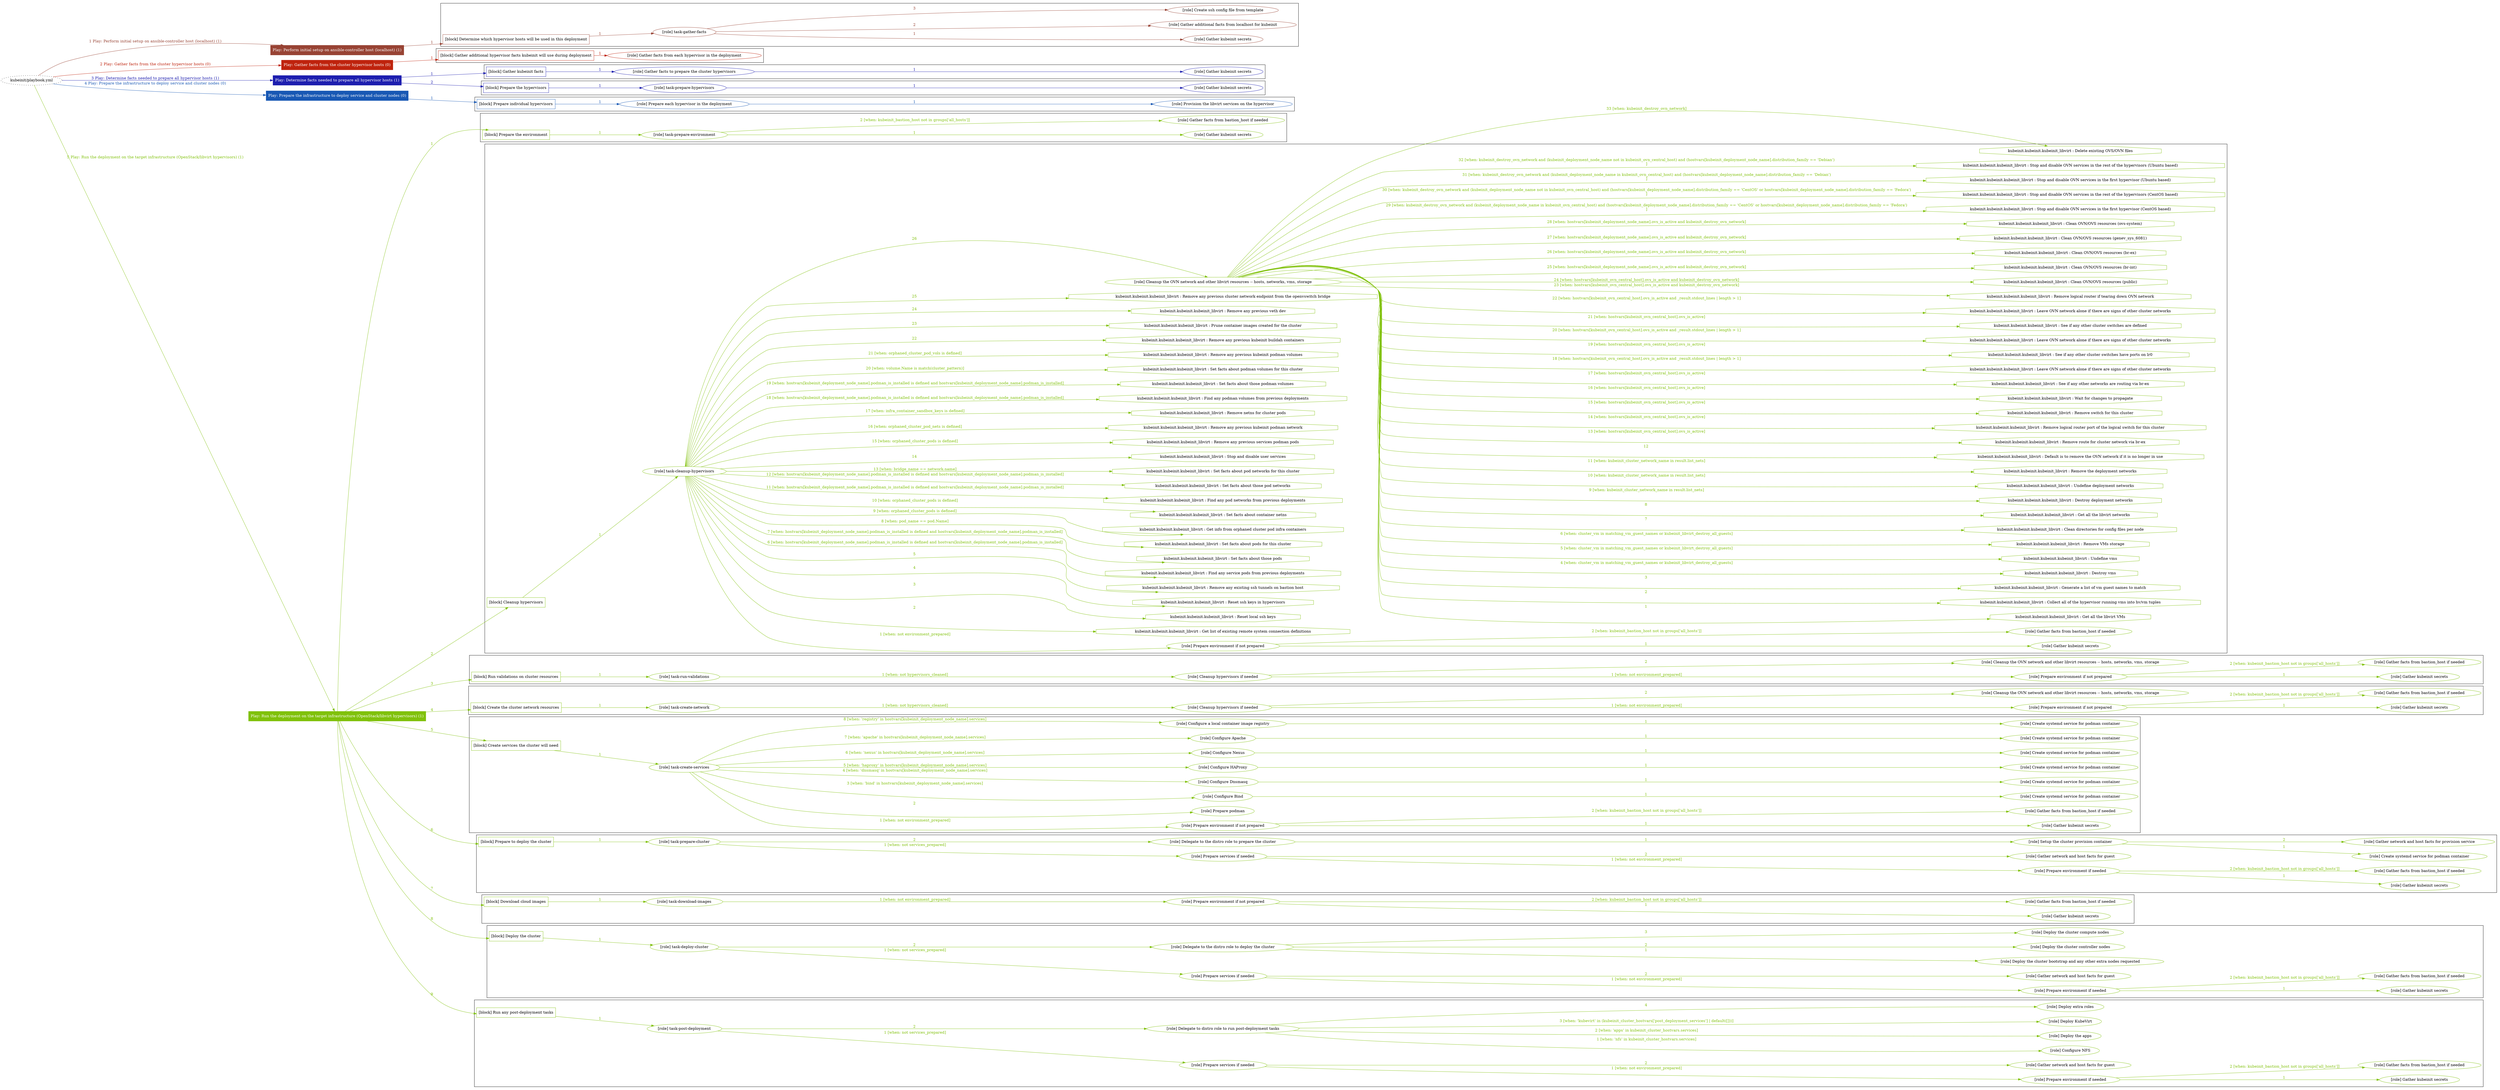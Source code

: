 digraph {
	graph [concentrate=true ordering=in rankdir=LR ratio=fill]
	edge [esep=5 sep=10]
	"kubeinit/playbook.yml" [URL="/home/runner/work/kubeinit/kubeinit/kubeinit/playbook.yml" id=playbook_67965a75 style=dotted]
	"kubeinit/playbook.yml" -> play_3c075f5c [label="1 Play: Perform initial setup on ansible-controller host (localhost) (1)" color="#984334" fontcolor="#984334" id=edge_play_3c075f5c labeltooltip="1 Play: Perform initial setup on ansible-controller host (localhost) (1)" tooltip="1 Play: Perform initial setup on ansible-controller host (localhost) (1)"]
	subgraph "Play: Perform initial setup on ansible-controller host (localhost) (1)" {
		play_3c075f5c [label="Play: Perform initial setup on ansible-controller host (localhost) (1)" URL="/home/runner/work/kubeinit/kubeinit/kubeinit/playbook.yml" color="#984334" fontcolor="#ffffff" id=play_3c075f5c shape=box style=filled tooltip=localhost]
		play_3c075f5c -> block_e0308e57 [label=1 color="#984334" fontcolor="#984334" id=edge_block_e0308e57 labeltooltip=1 tooltip=1]
		subgraph cluster_block_e0308e57 {
			block_e0308e57 [label="[block] Determine which hypervisor hosts will be used in this deployment" URL="/home/runner/work/kubeinit/kubeinit/kubeinit/playbook.yml" color="#984334" id=block_e0308e57 labeltooltip="Determine which hypervisor hosts will be used in this deployment" shape=box tooltip="Determine which hypervisor hosts will be used in this deployment"]
			block_e0308e57 -> role_7de47e35 [label="1 " color="#984334" fontcolor="#984334" id=edge_role_7de47e35 labeltooltip="1 " tooltip="1 "]
			subgraph "task-gather-facts" {
				role_7de47e35 [label="[role] task-gather-facts" URL="/home/runner/work/kubeinit/kubeinit/kubeinit/playbook.yml" color="#984334" id=role_7de47e35 tooltip="task-gather-facts"]
				role_7de47e35 -> role_dcd42f75 [label="1 " color="#984334" fontcolor="#984334" id=edge_role_dcd42f75 labeltooltip="1 " tooltip="1 "]
				subgraph "Gather kubeinit secrets" {
					role_dcd42f75 [label="[role] Gather kubeinit secrets" URL="/home/runner/.ansible/collections/ansible_collections/kubeinit/kubeinit/roles/kubeinit_prepare/tasks/build_hypervisors_group.yml" color="#984334" id=role_dcd42f75 tooltip="Gather kubeinit secrets"]
				}
				role_7de47e35 -> role_bce5f855 [label="2 " color="#984334" fontcolor="#984334" id=edge_role_bce5f855 labeltooltip="2 " tooltip="2 "]
				subgraph "Gather additional facts from localhost for kubeinit" {
					role_bce5f855 [label="[role] Gather additional facts from localhost for kubeinit" URL="/home/runner/.ansible/collections/ansible_collections/kubeinit/kubeinit/roles/kubeinit_prepare/tasks/build_hypervisors_group.yml" color="#984334" id=role_bce5f855 tooltip="Gather additional facts from localhost for kubeinit"]
				}
				role_7de47e35 -> role_f85b0eaf [label="3 " color="#984334" fontcolor="#984334" id=edge_role_f85b0eaf labeltooltip="3 " tooltip="3 "]
				subgraph "Create ssh config file from template" {
					role_f85b0eaf [label="[role] Create ssh config file from template" URL="/home/runner/.ansible/collections/ansible_collections/kubeinit/kubeinit/roles/kubeinit_prepare/tasks/build_hypervisors_group.yml" color="#984334" id=role_f85b0eaf tooltip="Create ssh config file from template"]
				}
			}
		}
	}
	"kubeinit/playbook.yml" -> play_bca6793b [label="2 Play: Gather facts from the cluster hypervisor hosts (0)" color="#bf230d" fontcolor="#bf230d" id=edge_play_bca6793b labeltooltip="2 Play: Gather facts from the cluster hypervisor hosts (0)" tooltip="2 Play: Gather facts from the cluster hypervisor hosts (0)"]
	subgraph "Play: Gather facts from the cluster hypervisor hosts (0)" {
		play_bca6793b [label="Play: Gather facts from the cluster hypervisor hosts (0)" URL="/home/runner/work/kubeinit/kubeinit/kubeinit/playbook.yml" color="#bf230d" fontcolor="#ffffff" id=play_bca6793b shape=box style=filled tooltip="Play: Gather facts from the cluster hypervisor hosts (0)"]
		play_bca6793b -> block_dace91b1 [label=1 color="#bf230d" fontcolor="#bf230d" id=edge_block_dace91b1 labeltooltip=1 tooltip=1]
		subgraph cluster_block_dace91b1 {
			block_dace91b1 [label="[block] Gather additional hypervisor facts kubeinit will use during deployment" URL="/home/runner/work/kubeinit/kubeinit/kubeinit/playbook.yml" color="#bf230d" id=block_dace91b1 labeltooltip="Gather additional hypervisor facts kubeinit will use during deployment" shape=box tooltip="Gather additional hypervisor facts kubeinit will use during deployment"]
			block_dace91b1 -> role_c2725f7f [label="1 " color="#bf230d" fontcolor="#bf230d" id=edge_role_c2725f7f labeltooltip="1 " tooltip="1 "]
			subgraph "Gather facts from each hypervisor in the deployment" {
				role_c2725f7f [label="[role] Gather facts from each hypervisor in the deployment" URL="/home/runner/work/kubeinit/kubeinit/kubeinit/playbook.yml" color="#bf230d" id=role_c2725f7f tooltip="Gather facts from each hypervisor in the deployment"]
			}
		}
	}
	"kubeinit/playbook.yml" -> play_394fc7e8 [label="3 Play: Determine facts needed to prepare all hypervisor hosts (1)" color="#1d1eaf" fontcolor="#1d1eaf" id=edge_play_394fc7e8 labeltooltip="3 Play: Determine facts needed to prepare all hypervisor hosts (1)" tooltip="3 Play: Determine facts needed to prepare all hypervisor hosts (1)"]
	subgraph "Play: Determine facts needed to prepare all hypervisor hosts (1)" {
		play_394fc7e8 [label="Play: Determine facts needed to prepare all hypervisor hosts (1)" URL="/home/runner/work/kubeinit/kubeinit/kubeinit/playbook.yml" color="#1d1eaf" fontcolor="#ffffff" id=play_394fc7e8 shape=box style=filled tooltip=localhost]
		play_394fc7e8 -> block_c543260c [label=1 color="#1d1eaf" fontcolor="#1d1eaf" id=edge_block_c543260c labeltooltip=1 tooltip=1]
		subgraph cluster_block_c543260c {
			block_c543260c [label="[block] Gather kubeinit facts" URL="/home/runner/work/kubeinit/kubeinit/kubeinit/playbook.yml" color="#1d1eaf" id=block_c543260c labeltooltip="Gather kubeinit facts" shape=box tooltip="Gather kubeinit facts"]
			block_c543260c -> role_6d8e6834 [label="1 " color="#1d1eaf" fontcolor="#1d1eaf" id=edge_role_6d8e6834 labeltooltip="1 " tooltip="1 "]
			subgraph "Gather facts to prepare the cluster hypervisors" {
				role_6d8e6834 [label="[role] Gather facts to prepare the cluster hypervisors" URL="/home/runner/work/kubeinit/kubeinit/kubeinit/playbook.yml" color="#1d1eaf" id=role_6d8e6834 tooltip="Gather facts to prepare the cluster hypervisors"]
				role_6d8e6834 -> role_a897cb32 [label="1 " color="#1d1eaf" fontcolor="#1d1eaf" id=edge_role_a897cb32 labeltooltip="1 " tooltip="1 "]
				subgraph "Gather kubeinit secrets" {
					role_a897cb32 [label="[role] Gather kubeinit secrets" URL="/home/runner/.ansible/collections/ansible_collections/kubeinit/kubeinit/roles/kubeinit_prepare/tasks/gather_kubeinit_facts.yml" color="#1d1eaf" id=role_a897cb32 tooltip="Gather kubeinit secrets"]
				}
			}
		}
		play_394fc7e8 -> block_8371e8fe [label=2 color="#1d1eaf" fontcolor="#1d1eaf" id=edge_block_8371e8fe labeltooltip=2 tooltip=2]
		subgraph cluster_block_8371e8fe {
			block_8371e8fe [label="[block] Prepare the hypervisors" URL="/home/runner/work/kubeinit/kubeinit/kubeinit/playbook.yml" color="#1d1eaf" id=block_8371e8fe labeltooltip="Prepare the hypervisors" shape=box tooltip="Prepare the hypervisors"]
			block_8371e8fe -> role_7e3d22b3 [label="1 " color="#1d1eaf" fontcolor="#1d1eaf" id=edge_role_7e3d22b3 labeltooltip="1 " tooltip="1 "]
			subgraph "task-prepare-hypervisors" {
				role_7e3d22b3 [label="[role] task-prepare-hypervisors" URL="/home/runner/work/kubeinit/kubeinit/kubeinit/playbook.yml" color="#1d1eaf" id=role_7e3d22b3 tooltip="task-prepare-hypervisors"]
				role_7e3d22b3 -> role_ad286e0c [label="1 " color="#1d1eaf" fontcolor="#1d1eaf" id=edge_role_ad286e0c labeltooltip="1 " tooltip="1 "]
				subgraph "Gather kubeinit secrets" {
					role_ad286e0c [label="[role] Gather kubeinit secrets" URL="/home/runner/.ansible/collections/ansible_collections/kubeinit/kubeinit/roles/kubeinit_prepare/tasks/gather_kubeinit_facts.yml" color="#1d1eaf" id=role_ad286e0c tooltip="Gather kubeinit secrets"]
				}
			}
		}
	}
	"kubeinit/playbook.yml" -> play_d3264db3 [label="4 Play: Prepare the infrastructure to deploy service and cluster nodes (0)" color="#1858b4" fontcolor="#1858b4" id=edge_play_d3264db3 labeltooltip="4 Play: Prepare the infrastructure to deploy service and cluster nodes (0)" tooltip="4 Play: Prepare the infrastructure to deploy service and cluster nodes (0)"]
	subgraph "Play: Prepare the infrastructure to deploy service and cluster nodes (0)" {
		play_d3264db3 [label="Play: Prepare the infrastructure to deploy service and cluster nodes (0)" URL="/home/runner/work/kubeinit/kubeinit/kubeinit/playbook.yml" color="#1858b4" fontcolor="#ffffff" id=play_d3264db3 shape=box style=filled tooltip="Play: Prepare the infrastructure to deploy service and cluster nodes (0)"]
		play_d3264db3 -> block_c1cae5df [label=1 color="#1858b4" fontcolor="#1858b4" id=edge_block_c1cae5df labeltooltip=1 tooltip=1]
		subgraph cluster_block_c1cae5df {
			block_c1cae5df [label="[block] Prepare individual hypervisors" URL="/home/runner/work/kubeinit/kubeinit/kubeinit/playbook.yml" color="#1858b4" id=block_c1cae5df labeltooltip="Prepare individual hypervisors" shape=box tooltip="Prepare individual hypervisors"]
			block_c1cae5df -> role_84f123e7 [label="1 " color="#1858b4" fontcolor="#1858b4" id=edge_role_84f123e7 labeltooltip="1 " tooltip="1 "]
			subgraph "Prepare each hypervisor in the deployment" {
				role_84f123e7 [label="[role] Prepare each hypervisor in the deployment" URL="/home/runner/work/kubeinit/kubeinit/kubeinit/playbook.yml" color="#1858b4" id=role_84f123e7 tooltip="Prepare each hypervisor in the deployment"]
				role_84f123e7 -> role_b00a2a03 [label="1 " color="#1858b4" fontcolor="#1858b4" id=edge_role_b00a2a03 labeltooltip="1 " tooltip="1 "]
				subgraph "Provision the libvirt services on the hypervisor" {
					role_b00a2a03 [label="[role] Provision the libvirt services on the hypervisor" URL="/home/runner/.ansible/collections/ansible_collections/kubeinit/kubeinit/roles/kubeinit_prepare/tasks/prepare_hypervisor.yml" color="#1858b4" id=role_b00a2a03 tooltip="Provision the libvirt services on the hypervisor"]
				}
			}
		}
	}
	"kubeinit/playbook.yml" -> play_cd40deca [label="5 Play: Run the deployment on the target infrastructure (OpenStack/libvirt hypervisors) (1)" color="#80c10b" fontcolor="#80c10b" id=edge_play_cd40deca labeltooltip="5 Play: Run the deployment on the target infrastructure (OpenStack/libvirt hypervisors) (1)" tooltip="5 Play: Run the deployment on the target infrastructure (OpenStack/libvirt hypervisors) (1)"]
	subgraph "Play: Run the deployment on the target infrastructure (OpenStack/libvirt hypervisors) (1)" {
		play_cd40deca [label="Play: Run the deployment on the target infrastructure (OpenStack/libvirt hypervisors) (1)" URL="/home/runner/work/kubeinit/kubeinit/kubeinit/playbook.yml" color="#80c10b" fontcolor="#ffffff" id=play_cd40deca shape=box style=filled tooltip=localhost]
		play_cd40deca -> block_97642115 [label=1 color="#80c10b" fontcolor="#80c10b" id=edge_block_97642115 labeltooltip=1 tooltip=1]
		subgraph cluster_block_97642115 {
			block_97642115 [label="[block] Prepare the environment" URL="/home/runner/work/kubeinit/kubeinit/kubeinit/playbook.yml" color="#80c10b" id=block_97642115 labeltooltip="Prepare the environment" shape=box tooltip="Prepare the environment"]
			block_97642115 -> role_25894983 [label="1 " color="#80c10b" fontcolor="#80c10b" id=edge_role_25894983 labeltooltip="1 " tooltip="1 "]
			subgraph "task-prepare-environment" {
				role_25894983 [label="[role] task-prepare-environment" URL="/home/runner/work/kubeinit/kubeinit/kubeinit/playbook.yml" color="#80c10b" id=role_25894983 tooltip="task-prepare-environment"]
				role_25894983 -> role_1a7aa26a [label="1 " color="#80c10b" fontcolor="#80c10b" id=edge_role_1a7aa26a labeltooltip="1 " tooltip="1 "]
				subgraph "Gather kubeinit secrets" {
					role_1a7aa26a [label="[role] Gather kubeinit secrets" URL="/home/runner/.ansible/collections/ansible_collections/kubeinit/kubeinit/roles/kubeinit_prepare/tasks/gather_kubeinit_facts.yml" color="#80c10b" id=role_1a7aa26a tooltip="Gather kubeinit secrets"]
				}
				role_25894983 -> role_ba94b7a7 [label="2 [when: kubeinit_bastion_host not in groups['all_hosts']]" color="#80c10b" fontcolor="#80c10b" id=edge_role_ba94b7a7 labeltooltip="2 [when: kubeinit_bastion_host not in groups['all_hosts']]" tooltip="2 [when: kubeinit_bastion_host not in groups['all_hosts']]"]
				subgraph "Gather facts from bastion_host if needed" {
					role_ba94b7a7 [label="[role] Gather facts from bastion_host if needed" URL="/home/runner/.ansible/collections/ansible_collections/kubeinit/kubeinit/roles/kubeinit_prepare/tasks/main.yml" color="#80c10b" id=role_ba94b7a7 tooltip="Gather facts from bastion_host if needed"]
				}
			}
		}
		play_cd40deca -> block_b59416e2 [label=2 color="#80c10b" fontcolor="#80c10b" id=edge_block_b59416e2 labeltooltip=2 tooltip=2]
		subgraph cluster_block_b59416e2 {
			block_b59416e2 [label="[block] Cleanup hypervisors" URL="/home/runner/work/kubeinit/kubeinit/kubeinit/playbook.yml" color="#80c10b" id=block_b59416e2 labeltooltip="Cleanup hypervisors" shape=box tooltip="Cleanup hypervisors"]
			block_b59416e2 -> role_20a4457c [label="1 " color="#80c10b" fontcolor="#80c10b" id=edge_role_20a4457c labeltooltip="1 " tooltip="1 "]
			subgraph "task-cleanup-hypervisors" {
				role_20a4457c [label="[role] task-cleanup-hypervisors" URL="/home/runner/work/kubeinit/kubeinit/kubeinit/playbook.yml" color="#80c10b" id=role_20a4457c tooltip="task-cleanup-hypervisors"]
				role_20a4457c -> role_00814dc8 [label="1 [when: not environment_prepared]" color="#80c10b" fontcolor="#80c10b" id=edge_role_00814dc8 labeltooltip="1 [when: not environment_prepared]" tooltip="1 [when: not environment_prepared]"]
				subgraph "Prepare environment if not prepared" {
					role_00814dc8 [label="[role] Prepare environment if not prepared" URL="/home/runner/.ansible/collections/ansible_collections/kubeinit/kubeinit/roles/kubeinit_libvirt/tasks/cleanup_hypervisors.yml" color="#80c10b" id=role_00814dc8 tooltip="Prepare environment if not prepared"]
					role_00814dc8 -> role_a99fbf0d [label="1 " color="#80c10b" fontcolor="#80c10b" id=edge_role_a99fbf0d labeltooltip="1 " tooltip="1 "]
					subgraph "Gather kubeinit secrets" {
						role_a99fbf0d [label="[role] Gather kubeinit secrets" URL="/home/runner/.ansible/collections/ansible_collections/kubeinit/kubeinit/roles/kubeinit_prepare/tasks/gather_kubeinit_facts.yml" color="#80c10b" id=role_a99fbf0d tooltip="Gather kubeinit secrets"]
					}
					role_00814dc8 -> role_4e575ce1 [label="2 [when: kubeinit_bastion_host not in groups['all_hosts']]" color="#80c10b" fontcolor="#80c10b" id=edge_role_4e575ce1 labeltooltip="2 [when: kubeinit_bastion_host not in groups['all_hosts']]" tooltip="2 [when: kubeinit_bastion_host not in groups['all_hosts']]"]
					subgraph "Gather facts from bastion_host if needed" {
						role_4e575ce1 [label="[role] Gather facts from bastion_host if needed" URL="/home/runner/.ansible/collections/ansible_collections/kubeinit/kubeinit/roles/kubeinit_prepare/tasks/main.yml" color="#80c10b" id=role_4e575ce1 tooltip="Gather facts from bastion_host if needed"]
					}
				}
				task_fc340db5 [label="kubeinit.kubeinit.kubeinit_libvirt : Get list of existing remote system connection definitions" URL="/home/runner/.ansible/collections/ansible_collections/kubeinit/kubeinit/roles/kubeinit_libvirt/tasks/cleanup_hypervisors.yml" color="#80c10b" id=task_fc340db5 shape=octagon tooltip="kubeinit.kubeinit.kubeinit_libvirt : Get list of existing remote system connection definitions"]
				role_20a4457c -> task_fc340db5 [label="2 " color="#80c10b" fontcolor="#80c10b" id=edge_task_fc340db5 labeltooltip="2 " tooltip="2 "]
				task_bc6a299f [label="kubeinit.kubeinit.kubeinit_libvirt : Reset local ssh keys" URL="/home/runner/.ansible/collections/ansible_collections/kubeinit/kubeinit/roles/kubeinit_libvirt/tasks/cleanup_hypervisors.yml" color="#80c10b" id=task_bc6a299f shape=octagon tooltip="kubeinit.kubeinit.kubeinit_libvirt : Reset local ssh keys"]
				role_20a4457c -> task_bc6a299f [label="3 " color="#80c10b" fontcolor="#80c10b" id=edge_task_bc6a299f labeltooltip="3 " tooltip="3 "]
				task_8fe7600d [label="kubeinit.kubeinit.kubeinit_libvirt : Reset ssh keys in hypervisors" URL="/home/runner/.ansible/collections/ansible_collections/kubeinit/kubeinit/roles/kubeinit_libvirt/tasks/cleanup_hypervisors.yml" color="#80c10b" id=task_8fe7600d shape=octagon tooltip="kubeinit.kubeinit.kubeinit_libvirt : Reset ssh keys in hypervisors"]
				role_20a4457c -> task_8fe7600d [label="4 " color="#80c10b" fontcolor="#80c10b" id=edge_task_8fe7600d labeltooltip="4 " tooltip="4 "]
				task_8310dd14 [label="kubeinit.kubeinit.kubeinit_libvirt : Remove any existing ssh tunnels on bastion host" URL="/home/runner/.ansible/collections/ansible_collections/kubeinit/kubeinit/roles/kubeinit_libvirt/tasks/cleanup_hypervisors.yml" color="#80c10b" id=task_8310dd14 shape=octagon tooltip="kubeinit.kubeinit.kubeinit_libvirt : Remove any existing ssh tunnels on bastion host"]
				role_20a4457c -> task_8310dd14 [label="5 " color="#80c10b" fontcolor="#80c10b" id=edge_task_8310dd14 labeltooltip="5 " tooltip="5 "]
				task_d2ce1ee2 [label="kubeinit.kubeinit.kubeinit_libvirt : Find any service pods from previous deployments" URL="/home/runner/.ansible/collections/ansible_collections/kubeinit/kubeinit/roles/kubeinit_libvirt/tasks/cleanup_hypervisors.yml" color="#80c10b" id=task_d2ce1ee2 shape=octagon tooltip="kubeinit.kubeinit.kubeinit_libvirt : Find any service pods from previous deployments"]
				role_20a4457c -> task_d2ce1ee2 [label="6 [when: hostvars[kubeinit_deployment_node_name].podman_is_installed is defined and hostvars[kubeinit_deployment_node_name].podman_is_installed]" color="#80c10b" fontcolor="#80c10b" id=edge_task_d2ce1ee2 labeltooltip="6 [when: hostvars[kubeinit_deployment_node_name].podman_is_installed is defined and hostvars[kubeinit_deployment_node_name].podman_is_installed]" tooltip="6 [when: hostvars[kubeinit_deployment_node_name].podman_is_installed is defined and hostvars[kubeinit_deployment_node_name].podman_is_installed]"]
				task_75b555af [label="kubeinit.kubeinit.kubeinit_libvirt : Set facts about those pods" URL="/home/runner/.ansible/collections/ansible_collections/kubeinit/kubeinit/roles/kubeinit_libvirt/tasks/cleanup_hypervisors.yml" color="#80c10b" id=task_75b555af shape=octagon tooltip="kubeinit.kubeinit.kubeinit_libvirt : Set facts about those pods"]
				role_20a4457c -> task_75b555af [label="7 [when: hostvars[kubeinit_deployment_node_name].podman_is_installed is defined and hostvars[kubeinit_deployment_node_name].podman_is_installed]" color="#80c10b" fontcolor="#80c10b" id=edge_task_75b555af labeltooltip="7 [when: hostvars[kubeinit_deployment_node_name].podman_is_installed is defined and hostvars[kubeinit_deployment_node_name].podman_is_installed]" tooltip="7 [when: hostvars[kubeinit_deployment_node_name].podman_is_installed is defined and hostvars[kubeinit_deployment_node_name].podman_is_installed]"]
				task_48b13de8 [label="kubeinit.kubeinit.kubeinit_libvirt : Set facts about pods for this cluster" URL="/home/runner/.ansible/collections/ansible_collections/kubeinit/kubeinit/roles/kubeinit_libvirt/tasks/cleanup_hypervisors.yml" color="#80c10b" id=task_48b13de8 shape=octagon tooltip="kubeinit.kubeinit.kubeinit_libvirt : Set facts about pods for this cluster"]
				role_20a4457c -> task_48b13de8 [label="8 [when: pod_name == pod.Name]" color="#80c10b" fontcolor="#80c10b" id=edge_task_48b13de8 labeltooltip="8 [when: pod_name == pod.Name]" tooltip="8 [when: pod_name == pod.Name]"]
				task_d2d50e51 [label="kubeinit.kubeinit.kubeinit_libvirt : Get info from orphaned cluster pod infra containers" URL="/home/runner/.ansible/collections/ansible_collections/kubeinit/kubeinit/roles/kubeinit_libvirt/tasks/cleanup_hypervisors.yml" color="#80c10b" id=task_d2d50e51 shape=octagon tooltip="kubeinit.kubeinit.kubeinit_libvirt : Get info from orphaned cluster pod infra containers"]
				role_20a4457c -> task_d2d50e51 [label="9 [when: orphaned_cluster_pods is defined]" color="#80c10b" fontcolor="#80c10b" id=edge_task_d2d50e51 labeltooltip="9 [when: orphaned_cluster_pods is defined]" tooltip="9 [when: orphaned_cluster_pods is defined]"]
				task_10a002a5 [label="kubeinit.kubeinit.kubeinit_libvirt : Set facts about container netns" URL="/home/runner/.ansible/collections/ansible_collections/kubeinit/kubeinit/roles/kubeinit_libvirt/tasks/cleanup_hypervisors.yml" color="#80c10b" id=task_10a002a5 shape=octagon tooltip="kubeinit.kubeinit.kubeinit_libvirt : Set facts about container netns"]
				role_20a4457c -> task_10a002a5 [label="10 [when: orphaned_cluster_pods is defined]" color="#80c10b" fontcolor="#80c10b" id=edge_task_10a002a5 labeltooltip="10 [when: orphaned_cluster_pods is defined]" tooltip="10 [when: orphaned_cluster_pods is defined]"]
				task_7bdec973 [label="kubeinit.kubeinit.kubeinit_libvirt : Find any pod networks from previous deployments" URL="/home/runner/.ansible/collections/ansible_collections/kubeinit/kubeinit/roles/kubeinit_libvirt/tasks/cleanup_hypervisors.yml" color="#80c10b" id=task_7bdec973 shape=octagon tooltip="kubeinit.kubeinit.kubeinit_libvirt : Find any pod networks from previous deployments"]
				role_20a4457c -> task_7bdec973 [label="11 [when: hostvars[kubeinit_deployment_node_name].podman_is_installed is defined and hostvars[kubeinit_deployment_node_name].podman_is_installed]" color="#80c10b" fontcolor="#80c10b" id=edge_task_7bdec973 labeltooltip="11 [when: hostvars[kubeinit_deployment_node_name].podman_is_installed is defined and hostvars[kubeinit_deployment_node_name].podman_is_installed]" tooltip="11 [when: hostvars[kubeinit_deployment_node_name].podman_is_installed is defined and hostvars[kubeinit_deployment_node_name].podman_is_installed]"]
				task_311ca23d [label="kubeinit.kubeinit.kubeinit_libvirt : Set facts about those pod networks" URL="/home/runner/.ansible/collections/ansible_collections/kubeinit/kubeinit/roles/kubeinit_libvirt/tasks/cleanup_hypervisors.yml" color="#80c10b" id=task_311ca23d shape=octagon tooltip="kubeinit.kubeinit.kubeinit_libvirt : Set facts about those pod networks"]
				role_20a4457c -> task_311ca23d [label="12 [when: hostvars[kubeinit_deployment_node_name].podman_is_installed is defined and hostvars[kubeinit_deployment_node_name].podman_is_installed]" color="#80c10b" fontcolor="#80c10b" id=edge_task_311ca23d labeltooltip="12 [when: hostvars[kubeinit_deployment_node_name].podman_is_installed is defined and hostvars[kubeinit_deployment_node_name].podman_is_installed]" tooltip="12 [when: hostvars[kubeinit_deployment_node_name].podman_is_installed is defined and hostvars[kubeinit_deployment_node_name].podman_is_installed]"]
				task_d42e7fe8 [label="kubeinit.kubeinit.kubeinit_libvirt : Set facts about pod networks for this cluster" URL="/home/runner/.ansible/collections/ansible_collections/kubeinit/kubeinit/roles/kubeinit_libvirt/tasks/cleanup_hypervisors.yml" color="#80c10b" id=task_d42e7fe8 shape=octagon tooltip="kubeinit.kubeinit.kubeinit_libvirt : Set facts about pod networks for this cluster"]
				role_20a4457c -> task_d42e7fe8 [label="13 [when: bridge_name == network.name]" color="#80c10b" fontcolor="#80c10b" id=edge_task_d42e7fe8 labeltooltip="13 [when: bridge_name == network.name]" tooltip="13 [when: bridge_name == network.name]"]
				task_94549f97 [label="kubeinit.kubeinit.kubeinit_libvirt : Stop and disable user services" URL="/home/runner/.ansible/collections/ansible_collections/kubeinit/kubeinit/roles/kubeinit_libvirt/tasks/cleanup_hypervisors.yml" color="#80c10b" id=task_94549f97 shape=octagon tooltip="kubeinit.kubeinit.kubeinit_libvirt : Stop and disable user services"]
				role_20a4457c -> task_94549f97 [label="14 " color="#80c10b" fontcolor="#80c10b" id=edge_task_94549f97 labeltooltip="14 " tooltip="14 "]
				task_7e36bc34 [label="kubeinit.kubeinit.kubeinit_libvirt : Remove any previous services podman pods" URL="/home/runner/.ansible/collections/ansible_collections/kubeinit/kubeinit/roles/kubeinit_libvirt/tasks/cleanup_hypervisors.yml" color="#80c10b" id=task_7e36bc34 shape=octagon tooltip="kubeinit.kubeinit.kubeinit_libvirt : Remove any previous services podman pods"]
				role_20a4457c -> task_7e36bc34 [label="15 [when: orphaned_cluster_pods is defined]" color="#80c10b" fontcolor="#80c10b" id=edge_task_7e36bc34 labeltooltip="15 [when: orphaned_cluster_pods is defined]" tooltip="15 [when: orphaned_cluster_pods is defined]"]
				task_b1e1d3df [label="kubeinit.kubeinit.kubeinit_libvirt : Remove any previous kubeinit podman network" URL="/home/runner/.ansible/collections/ansible_collections/kubeinit/kubeinit/roles/kubeinit_libvirt/tasks/cleanup_hypervisors.yml" color="#80c10b" id=task_b1e1d3df shape=octagon tooltip="kubeinit.kubeinit.kubeinit_libvirt : Remove any previous kubeinit podman network"]
				role_20a4457c -> task_b1e1d3df [label="16 [when: orphaned_cluster_pod_nets is defined]" color="#80c10b" fontcolor="#80c10b" id=edge_task_b1e1d3df labeltooltip="16 [when: orphaned_cluster_pod_nets is defined]" tooltip="16 [when: orphaned_cluster_pod_nets is defined]"]
				task_469be617 [label="kubeinit.kubeinit.kubeinit_libvirt : Remove netns for cluster pods" URL="/home/runner/.ansible/collections/ansible_collections/kubeinit/kubeinit/roles/kubeinit_libvirt/tasks/cleanup_hypervisors.yml" color="#80c10b" id=task_469be617 shape=octagon tooltip="kubeinit.kubeinit.kubeinit_libvirt : Remove netns for cluster pods"]
				role_20a4457c -> task_469be617 [label="17 [when: infra_container_sandbox_keys is defined]" color="#80c10b" fontcolor="#80c10b" id=edge_task_469be617 labeltooltip="17 [when: infra_container_sandbox_keys is defined]" tooltip="17 [when: infra_container_sandbox_keys is defined]"]
				task_6a6e4d5d [label="kubeinit.kubeinit.kubeinit_libvirt : Find any podman volumes from previous deployments" URL="/home/runner/.ansible/collections/ansible_collections/kubeinit/kubeinit/roles/kubeinit_libvirt/tasks/cleanup_hypervisors.yml" color="#80c10b" id=task_6a6e4d5d shape=octagon tooltip="kubeinit.kubeinit.kubeinit_libvirt : Find any podman volumes from previous deployments"]
				role_20a4457c -> task_6a6e4d5d [label="18 [when: hostvars[kubeinit_deployment_node_name].podman_is_installed is defined and hostvars[kubeinit_deployment_node_name].podman_is_installed]" color="#80c10b" fontcolor="#80c10b" id=edge_task_6a6e4d5d labeltooltip="18 [when: hostvars[kubeinit_deployment_node_name].podman_is_installed is defined and hostvars[kubeinit_deployment_node_name].podman_is_installed]" tooltip="18 [when: hostvars[kubeinit_deployment_node_name].podman_is_installed is defined and hostvars[kubeinit_deployment_node_name].podman_is_installed]"]
				task_836af5ea [label="kubeinit.kubeinit.kubeinit_libvirt : Set facts about those podman volumes" URL="/home/runner/.ansible/collections/ansible_collections/kubeinit/kubeinit/roles/kubeinit_libvirt/tasks/cleanup_hypervisors.yml" color="#80c10b" id=task_836af5ea shape=octagon tooltip="kubeinit.kubeinit.kubeinit_libvirt : Set facts about those podman volumes"]
				role_20a4457c -> task_836af5ea [label="19 [when: hostvars[kubeinit_deployment_node_name].podman_is_installed is defined and hostvars[kubeinit_deployment_node_name].podman_is_installed]" color="#80c10b" fontcolor="#80c10b" id=edge_task_836af5ea labeltooltip="19 [when: hostvars[kubeinit_deployment_node_name].podman_is_installed is defined and hostvars[kubeinit_deployment_node_name].podman_is_installed]" tooltip="19 [when: hostvars[kubeinit_deployment_node_name].podman_is_installed is defined and hostvars[kubeinit_deployment_node_name].podman_is_installed]"]
				task_bff74c42 [label="kubeinit.kubeinit.kubeinit_libvirt : Set facts about podman volumes for this cluster" URL="/home/runner/.ansible/collections/ansible_collections/kubeinit/kubeinit/roles/kubeinit_libvirt/tasks/cleanup_hypervisors.yml" color="#80c10b" id=task_bff74c42 shape=octagon tooltip="kubeinit.kubeinit.kubeinit_libvirt : Set facts about podman volumes for this cluster"]
				role_20a4457c -> task_bff74c42 [label="20 [when: volume.Name is match(cluster_pattern)]" color="#80c10b" fontcolor="#80c10b" id=edge_task_bff74c42 labeltooltip="20 [when: volume.Name is match(cluster_pattern)]" tooltip="20 [when: volume.Name is match(cluster_pattern)]"]
				task_9a9ef0f9 [label="kubeinit.kubeinit.kubeinit_libvirt : Remove any previous kubeinit podman volumes" URL="/home/runner/.ansible/collections/ansible_collections/kubeinit/kubeinit/roles/kubeinit_libvirt/tasks/cleanup_hypervisors.yml" color="#80c10b" id=task_9a9ef0f9 shape=octagon tooltip="kubeinit.kubeinit.kubeinit_libvirt : Remove any previous kubeinit podman volumes"]
				role_20a4457c -> task_9a9ef0f9 [label="21 [when: orphaned_cluster_pod_vols is defined]" color="#80c10b" fontcolor="#80c10b" id=edge_task_9a9ef0f9 labeltooltip="21 [when: orphaned_cluster_pod_vols is defined]" tooltip="21 [when: orphaned_cluster_pod_vols is defined]"]
				task_5454ea56 [label="kubeinit.kubeinit.kubeinit_libvirt : Remove any previous kubeinit buildah containers" URL="/home/runner/.ansible/collections/ansible_collections/kubeinit/kubeinit/roles/kubeinit_libvirt/tasks/cleanup_hypervisors.yml" color="#80c10b" id=task_5454ea56 shape=octagon tooltip="kubeinit.kubeinit.kubeinit_libvirt : Remove any previous kubeinit buildah containers"]
				role_20a4457c -> task_5454ea56 [label="22 " color="#80c10b" fontcolor="#80c10b" id=edge_task_5454ea56 labeltooltip="22 " tooltip="22 "]
				task_5e29e3ec [label="kubeinit.kubeinit.kubeinit_libvirt : Prune container images created for the cluster" URL="/home/runner/.ansible/collections/ansible_collections/kubeinit/kubeinit/roles/kubeinit_libvirt/tasks/cleanup_hypervisors.yml" color="#80c10b" id=task_5e29e3ec shape=octagon tooltip="kubeinit.kubeinit.kubeinit_libvirt : Prune container images created for the cluster"]
				role_20a4457c -> task_5e29e3ec [label="23 " color="#80c10b" fontcolor="#80c10b" id=edge_task_5e29e3ec labeltooltip="23 " tooltip="23 "]
				task_59eb3f51 [label="kubeinit.kubeinit.kubeinit_libvirt : Remove any previous veth dev" URL="/home/runner/.ansible/collections/ansible_collections/kubeinit/kubeinit/roles/kubeinit_libvirt/tasks/cleanup_hypervisors.yml" color="#80c10b" id=task_59eb3f51 shape=octagon tooltip="kubeinit.kubeinit.kubeinit_libvirt : Remove any previous veth dev"]
				role_20a4457c -> task_59eb3f51 [label="24 " color="#80c10b" fontcolor="#80c10b" id=edge_task_59eb3f51 labeltooltip="24 " tooltip="24 "]
				task_dd41cf0f [label="kubeinit.kubeinit.kubeinit_libvirt : Remove any previous cluster network endpoint from the openvswitch bridge" URL="/home/runner/.ansible/collections/ansible_collections/kubeinit/kubeinit/roles/kubeinit_libvirt/tasks/cleanup_hypervisors.yml" color="#80c10b" id=task_dd41cf0f shape=octagon tooltip="kubeinit.kubeinit.kubeinit_libvirt : Remove any previous cluster network endpoint from the openvswitch bridge"]
				role_20a4457c -> task_dd41cf0f [label="25 " color="#80c10b" fontcolor="#80c10b" id=edge_task_dd41cf0f labeltooltip="25 " tooltip="25 "]
				role_20a4457c -> role_b3dfc06b [label="26 " color="#80c10b" fontcolor="#80c10b" id=edge_role_b3dfc06b labeltooltip="26 " tooltip="26 "]
				subgraph "Cleanup the OVN network and other libvirt resources -- hosts, networks, vms, storage" {
					role_b3dfc06b [label="[role] Cleanup the OVN network and other libvirt resources -- hosts, networks, vms, storage" URL="/home/runner/.ansible/collections/ansible_collections/kubeinit/kubeinit/roles/kubeinit_libvirt/tasks/cleanup_hypervisors.yml" color="#80c10b" id=role_b3dfc06b tooltip="Cleanup the OVN network and other libvirt resources -- hosts, networks, vms, storage"]
					task_ee6cc277 [label="kubeinit.kubeinit.kubeinit_libvirt : Get all the libvirt VMs" URL="/home/runner/.ansible/collections/ansible_collections/kubeinit/kubeinit/roles/kubeinit_libvirt/tasks/cleanup_libvirt.yml" color="#80c10b" id=task_ee6cc277 shape=octagon tooltip="kubeinit.kubeinit.kubeinit_libvirt : Get all the libvirt VMs"]
					role_b3dfc06b -> task_ee6cc277 [label="1 " color="#80c10b" fontcolor="#80c10b" id=edge_task_ee6cc277 labeltooltip="1 " tooltip="1 "]
					task_ec29532a [label="kubeinit.kubeinit.kubeinit_libvirt : Collect all of the hypervisor running vms into hv/vm tuples" URL="/home/runner/.ansible/collections/ansible_collections/kubeinit/kubeinit/roles/kubeinit_libvirt/tasks/cleanup_libvirt.yml" color="#80c10b" id=task_ec29532a shape=octagon tooltip="kubeinit.kubeinit.kubeinit_libvirt : Collect all of the hypervisor running vms into hv/vm tuples"]
					role_b3dfc06b -> task_ec29532a [label="2 " color="#80c10b" fontcolor="#80c10b" id=edge_task_ec29532a labeltooltip="2 " tooltip="2 "]
					task_8c3fdebf [label="kubeinit.kubeinit.kubeinit_libvirt : Generate a list of vm guest names to match" URL="/home/runner/.ansible/collections/ansible_collections/kubeinit/kubeinit/roles/kubeinit_libvirt/tasks/cleanup_libvirt.yml" color="#80c10b" id=task_8c3fdebf shape=octagon tooltip="kubeinit.kubeinit.kubeinit_libvirt : Generate a list of vm guest names to match"]
					role_b3dfc06b -> task_8c3fdebf [label="3 " color="#80c10b" fontcolor="#80c10b" id=edge_task_8c3fdebf labeltooltip="3 " tooltip="3 "]
					task_bc71a90d [label="kubeinit.kubeinit.kubeinit_libvirt : Destroy vms" URL="/home/runner/.ansible/collections/ansible_collections/kubeinit/kubeinit/roles/kubeinit_libvirt/tasks/cleanup_libvirt.yml" color="#80c10b" id=task_bc71a90d shape=octagon tooltip="kubeinit.kubeinit.kubeinit_libvirt : Destroy vms"]
					role_b3dfc06b -> task_bc71a90d [label="4 [when: cluster_vm in matching_vm_guest_names or kubeinit_libvirt_destroy_all_guests]" color="#80c10b" fontcolor="#80c10b" id=edge_task_bc71a90d labeltooltip="4 [when: cluster_vm in matching_vm_guest_names or kubeinit_libvirt_destroy_all_guests]" tooltip="4 [when: cluster_vm in matching_vm_guest_names or kubeinit_libvirt_destroy_all_guests]"]
					task_5d6fdee9 [label="kubeinit.kubeinit.kubeinit_libvirt : Undefine vms" URL="/home/runner/.ansible/collections/ansible_collections/kubeinit/kubeinit/roles/kubeinit_libvirt/tasks/cleanup_libvirt.yml" color="#80c10b" id=task_5d6fdee9 shape=octagon tooltip="kubeinit.kubeinit.kubeinit_libvirt : Undefine vms"]
					role_b3dfc06b -> task_5d6fdee9 [label="5 [when: cluster_vm in matching_vm_guest_names or kubeinit_libvirt_destroy_all_guests]" color="#80c10b" fontcolor="#80c10b" id=edge_task_5d6fdee9 labeltooltip="5 [when: cluster_vm in matching_vm_guest_names or kubeinit_libvirt_destroy_all_guests]" tooltip="5 [when: cluster_vm in matching_vm_guest_names or kubeinit_libvirt_destroy_all_guests]"]
					task_4b1ae1e1 [label="kubeinit.kubeinit.kubeinit_libvirt : Remove VMs storage" URL="/home/runner/.ansible/collections/ansible_collections/kubeinit/kubeinit/roles/kubeinit_libvirt/tasks/cleanup_libvirt.yml" color="#80c10b" id=task_4b1ae1e1 shape=octagon tooltip="kubeinit.kubeinit.kubeinit_libvirt : Remove VMs storage"]
					role_b3dfc06b -> task_4b1ae1e1 [label="6 [when: cluster_vm in matching_vm_guest_names or kubeinit_libvirt_destroy_all_guests]" color="#80c10b" fontcolor="#80c10b" id=edge_task_4b1ae1e1 labeltooltip="6 [when: cluster_vm in matching_vm_guest_names or kubeinit_libvirt_destroy_all_guests]" tooltip="6 [when: cluster_vm in matching_vm_guest_names or kubeinit_libvirt_destroy_all_guests]"]
					task_5e6eca0c [label="kubeinit.kubeinit.kubeinit_libvirt : Clean directories for config files per node" URL="/home/runner/.ansible/collections/ansible_collections/kubeinit/kubeinit/roles/kubeinit_libvirt/tasks/cleanup_libvirt.yml" color="#80c10b" id=task_5e6eca0c shape=octagon tooltip="kubeinit.kubeinit.kubeinit_libvirt : Clean directories for config files per node"]
					role_b3dfc06b -> task_5e6eca0c [label="7 " color="#80c10b" fontcolor="#80c10b" id=edge_task_5e6eca0c labeltooltip="7 " tooltip="7 "]
					task_1c692170 [label="kubeinit.kubeinit.kubeinit_libvirt : Get all the libvirt networks" URL="/home/runner/.ansible/collections/ansible_collections/kubeinit/kubeinit/roles/kubeinit_libvirt/tasks/cleanup_libvirt.yml" color="#80c10b" id=task_1c692170 shape=octagon tooltip="kubeinit.kubeinit.kubeinit_libvirt : Get all the libvirt networks"]
					role_b3dfc06b -> task_1c692170 [label="8 " color="#80c10b" fontcolor="#80c10b" id=edge_task_1c692170 labeltooltip="8 " tooltip="8 "]
					task_59e51ef6 [label="kubeinit.kubeinit.kubeinit_libvirt : Destroy deployment networks" URL="/home/runner/.ansible/collections/ansible_collections/kubeinit/kubeinit/roles/kubeinit_libvirt/tasks/cleanup_libvirt.yml" color="#80c10b" id=task_59e51ef6 shape=octagon tooltip="kubeinit.kubeinit.kubeinit_libvirt : Destroy deployment networks"]
					role_b3dfc06b -> task_59e51ef6 [label="9 [when: kubeinit_cluster_network_name in result.list_nets]" color="#80c10b" fontcolor="#80c10b" id=edge_task_59e51ef6 labeltooltip="9 [when: kubeinit_cluster_network_name in result.list_nets]" tooltip="9 [when: kubeinit_cluster_network_name in result.list_nets]"]
					task_21e76cf4 [label="kubeinit.kubeinit.kubeinit_libvirt : Undefine deployment networks" URL="/home/runner/.ansible/collections/ansible_collections/kubeinit/kubeinit/roles/kubeinit_libvirt/tasks/cleanup_libvirt.yml" color="#80c10b" id=task_21e76cf4 shape=octagon tooltip="kubeinit.kubeinit.kubeinit_libvirt : Undefine deployment networks"]
					role_b3dfc06b -> task_21e76cf4 [label="10 [when: kubeinit_cluster_network_name in result.list_nets]" color="#80c10b" fontcolor="#80c10b" id=edge_task_21e76cf4 labeltooltip="10 [when: kubeinit_cluster_network_name in result.list_nets]" tooltip="10 [when: kubeinit_cluster_network_name in result.list_nets]"]
					task_98ab7b8a [label="kubeinit.kubeinit.kubeinit_libvirt : Remove the deployment networks" URL="/home/runner/.ansible/collections/ansible_collections/kubeinit/kubeinit/roles/kubeinit_libvirt/tasks/cleanup_libvirt.yml" color="#80c10b" id=task_98ab7b8a shape=octagon tooltip="kubeinit.kubeinit.kubeinit_libvirt : Remove the deployment networks"]
					role_b3dfc06b -> task_98ab7b8a [label="11 [when: kubeinit_cluster_network_name in result.list_nets]" color="#80c10b" fontcolor="#80c10b" id=edge_task_98ab7b8a labeltooltip="11 [when: kubeinit_cluster_network_name in result.list_nets]" tooltip="11 [when: kubeinit_cluster_network_name in result.list_nets]"]
					task_4e7e9862 [label="kubeinit.kubeinit.kubeinit_libvirt : Default is to remove the OVN network if it is no longer in use" URL="/home/runner/.ansible/collections/ansible_collections/kubeinit/kubeinit/roles/kubeinit_libvirt/tasks/cleanup_libvirt.yml" color="#80c10b" id=task_4e7e9862 shape=octagon tooltip="kubeinit.kubeinit.kubeinit_libvirt : Default is to remove the OVN network if it is no longer in use"]
					role_b3dfc06b -> task_4e7e9862 [label="12 " color="#80c10b" fontcolor="#80c10b" id=edge_task_4e7e9862 labeltooltip="12 " tooltip="12 "]
					task_33f6904d [label="kubeinit.kubeinit.kubeinit_libvirt : Remove route for cluster network via br-ex" URL="/home/runner/.ansible/collections/ansible_collections/kubeinit/kubeinit/roles/kubeinit_libvirt/tasks/cleanup_libvirt.yml" color="#80c10b" id=task_33f6904d shape=octagon tooltip="kubeinit.kubeinit.kubeinit_libvirt : Remove route for cluster network via br-ex"]
					role_b3dfc06b -> task_33f6904d [label="13 [when: hostvars[kubeinit_ovn_central_host].ovs_is_active]" color="#80c10b" fontcolor="#80c10b" id=edge_task_33f6904d labeltooltip="13 [when: hostvars[kubeinit_ovn_central_host].ovs_is_active]" tooltip="13 [when: hostvars[kubeinit_ovn_central_host].ovs_is_active]"]
					task_2d07f059 [label="kubeinit.kubeinit.kubeinit_libvirt : Remove logical router port of the logical switch for this cluster" URL="/home/runner/.ansible/collections/ansible_collections/kubeinit/kubeinit/roles/kubeinit_libvirt/tasks/cleanup_libvirt.yml" color="#80c10b" id=task_2d07f059 shape=octagon tooltip="kubeinit.kubeinit.kubeinit_libvirt : Remove logical router port of the logical switch for this cluster"]
					role_b3dfc06b -> task_2d07f059 [label="14 [when: hostvars[kubeinit_ovn_central_host].ovs_is_active]" color="#80c10b" fontcolor="#80c10b" id=edge_task_2d07f059 labeltooltip="14 [when: hostvars[kubeinit_ovn_central_host].ovs_is_active]" tooltip="14 [when: hostvars[kubeinit_ovn_central_host].ovs_is_active]"]
					task_3d1b313b [label="kubeinit.kubeinit.kubeinit_libvirt : Remove switch for this cluster" URL="/home/runner/.ansible/collections/ansible_collections/kubeinit/kubeinit/roles/kubeinit_libvirt/tasks/cleanup_libvirt.yml" color="#80c10b" id=task_3d1b313b shape=octagon tooltip="kubeinit.kubeinit.kubeinit_libvirt : Remove switch for this cluster"]
					role_b3dfc06b -> task_3d1b313b [label="15 [when: hostvars[kubeinit_ovn_central_host].ovs_is_active]" color="#80c10b" fontcolor="#80c10b" id=edge_task_3d1b313b labeltooltip="15 [when: hostvars[kubeinit_ovn_central_host].ovs_is_active]" tooltip="15 [when: hostvars[kubeinit_ovn_central_host].ovs_is_active]"]
					task_d63ea985 [label="kubeinit.kubeinit.kubeinit_libvirt : Wait for changes to propagate" URL="/home/runner/.ansible/collections/ansible_collections/kubeinit/kubeinit/roles/kubeinit_libvirt/tasks/cleanup_libvirt.yml" color="#80c10b" id=task_d63ea985 shape=octagon tooltip="kubeinit.kubeinit.kubeinit_libvirt : Wait for changes to propagate"]
					role_b3dfc06b -> task_d63ea985 [label="16 [when: hostvars[kubeinit_ovn_central_host].ovs_is_active]" color="#80c10b" fontcolor="#80c10b" id=edge_task_d63ea985 labeltooltip="16 [when: hostvars[kubeinit_ovn_central_host].ovs_is_active]" tooltip="16 [when: hostvars[kubeinit_ovn_central_host].ovs_is_active]"]
					task_86056172 [label="kubeinit.kubeinit.kubeinit_libvirt : See if any other networks are routing via br-ex" URL="/home/runner/.ansible/collections/ansible_collections/kubeinit/kubeinit/roles/kubeinit_libvirt/tasks/cleanup_libvirt.yml" color="#80c10b" id=task_86056172 shape=octagon tooltip="kubeinit.kubeinit.kubeinit_libvirt : See if any other networks are routing via br-ex"]
					role_b3dfc06b -> task_86056172 [label="17 [when: hostvars[kubeinit_ovn_central_host].ovs_is_active]" color="#80c10b" fontcolor="#80c10b" id=edge_task_86056172 labeltooltip="17 [when: hostvars[kubeinit_ovn_central_host].ovs_is_active]" tooltip="17 [when: hostvars[kubeinit_ovn_central_host].ovs_is_active]"]
					task_e43a9610 [label="kubeinit.kubeinit.kubeinit_libvirt : Leave OVN network alone if there are signs of other cluster networks" URL="/home/runner/.ansible/collections/ansible_collections/kubeinit/kubeinit/roles/kubeinit_libvirt/tasks/cleanup_libvirt.yml" color="#80c10b" id=task_e43a9610 shape=octagon tooltip="kubeinit.kubeinit.kubeinit_libvirt : Leave OVN network alone if there are signs of other cluster networks"]
					role_b3dfc06b -> task_e43a9610 [label="18 [when: hostvars[kubeinit_ovn_central_host].ovs_is_active and _result.stdout_lines | length > 1]" color="#80c10b" fontcolor="#80c10b" id=edge_task_e43a9610 labeltooltip="18 [when: hostvars[kubeinit_ovn_central_host].ovs_is_active and _result.stdout_lines | length > 1]" tooltip="18 [when: hostvars[kubeinit_ovn_central_host].ovs_is_active and _result.stdout_lines | length > 1]"]
					task_b5a10071 [label="kubeinit.kubeinit.kubeinit_libvirt : See if any other cluster switches have ports on lr0" URL="/home/runner/.ansible/collections/ansible_collections/kubeinit/kubeinit/roles/kubeinit_libvirt/tasks/cleanup_libvirt.yml" color="#80c10b" id=task_b5a10071 shape=octagon tooltip="kubeinit.kubeinit.kubeinit_libvirt : See if any other cluster switches have ports on lr0"]
					role_b3dfc06b -> task_b5a10071 [label="19 [when: hostvars[kubeinit_ovn_central_host].ovs_is_active]" color="#80c10b" fontcolor="#80c10b" id=edge_task_b5a10071 labeltooltip="19 [when: hostvars[kubeinit_ovn_central_host].ovs_is_active]" tooltip="19 [when: hostvars[kubeinit_ovn_central_host].ovs_is_active]"]
					task_e48c613c [label="kubeinit.kubeinit.kubeinit_libvirt : Leave OVN network alone if there are signs of other cluster networks" URL="/home/runner/.ansible/collections/ansible_collections/kubeinit/kubeinit/roles/kubeinit_libvirt/tasks/cleanup_libvirt.yml" color="#80c10b" id=task_e48c613c shape=octagon tooltip="kubeinit.kubeinit.kubeinit_libvirt : Leave OVN network alone if there are signs of other cluster networks"]
					role_b3dfc06b -> task_e48c613c [label="20 [when: hostvars[kubeinit_ovn_central_host].ovs_is_active and _result.stdout_lines | length > 1]" color="#80c10b" fontcolor="#80c10b" id=edge_task_e48c613c labeltooltip="20 [when: hostvars[kubeinit_ovn_central_host].ovs_is_active and _result.stdout_lines | length > 1]" tooltip="20 [when: hostvars[kubeinit_ovn_central_host].ovs_is_active and _result.stdout_lines | length > 1]"]
					task_83c274b2 [label="kubeinit.kubeinit.kubeinit_libvirt : See if any other cluster switches are defined" URL="/home/runner/.ansible/collections/ansible_collections/kubeinit/kubeinit/roles/kubeinit_libvirt/tasks/cleanup_libvirt.yml" color="#80c10b" id=task_83c274b2 shape=octagon tooltip="kubeinit.kubeinit.kubeinit_libvirt : See if any other cluster switches are defined"]
					role_b3dfc06b -> task_83c274b2 [label="21 [when: hostvars[kubeinit_ovn_central_host].ovs_is_active]" color="#80c10b" fontcolor="#80c10b" id=edge_task_83c274b2 labeltooltip="21 [when: hostvars[kubeinit_ovn_central_host].ovs_is_active]" tooltip="21 [when: hostvars[kubeinit_ovn_central_host].ovs_is_active]"]
					task_6cad424e [label="kubeinit.kubeinit.kubeinit_libvirt : Leave OVN network alone if there are signs of other cluster networks" URL="/home/runner/.ansible/collections/ansible_collections/kubeinit/kubeinit/roles/kubeinit_libvirt/tasks/cleanup_libvirt.yml" color="#80c10b" id=task_6cad424e shape=octagon tooltip="kubeinit.kubeinit.kubeinit_libvirt : Leave OVN network alone if there are signs of other cluster networks"]
					role_b3dfc06b -> task_6cad424e [label="22 [when: hostvars[kubeinit_ovn_central_host].ovs_is_active and _result.stdout_lines | length > 1]" color="#80c10b" fontcolor="#80c10b" id=edge_task_6cad424e labeltooltip="22 [when: hostvars[kubeinit_ovn_central_host].ovs_is_active and _result.stdout_lines | length > 1]" tooltip="22 [when: hostvars[kubeinit_ovn_central_host].ovs_is_active and _result.stdout_lines | length > 1]"]
					task_8e768f9c [label="kubeinit.kubeinit.kubeinit_libvirt : Remove logical router if tearing down OVN network" URL="/home/runner/.ansible/collections/ansible_collections/kubeinit/kubeinit/roles/kubeinit_libvirt/tasks/cleanup_libvirt.yml" color="#80c10b" id=task_8e768f9c shape=octagon tooltip="kubeinit.kubeinit.kubeinit_libvirt : Remove logical router if tearing down OVN network"]
					role_b3dfc06b -> task_8e768f9c [label="23 [when: hostvars[kubeinit_ovn_central_host].ovs_is_active and kubeinit_destroy_ovn_network]" color="#80c10b" fontcolor="#80c10b" id=edge_task_8e768f9c labeltooltip="23 [when: hostvars[kubeinit_ovn_central_host].ovs_is_active and kubeinit_destroy_ovn_network]" tooltip="23 [when: hostvars[kubeinit_ovn_central_host].ovs_is_active and kubeinit_destroy_ovn_network]"]
					task_67f54741 [label="kubeinit.kubeinit.kubeinit_libvirt : Clean OVN/OVS resources (public)" URL="/home/runner/.ansible/collections/ansible_collections/kubeinit/kubeinit/roles/kubeinit_libvirt/tasks/cleanup_libvirt.yml" color="#80c10b" id=task_67f54741 shape=octagon tooltip="kubeinit.kubeinit.kubeinit_libvirt : Clean OVN/OVS resources (public)"]
					role_b3dfc06b -> task_67f54741 [label="24 [when: hostvars[kubeinit_ovn_central_host].ovs_is_active and kubeinit_destroy_ovn_network]" color="#80c10b" fontcolor="#80c10b" id=edge_task_67f54741 labeltooltip="24 [when: hostvars[kubeinit_ovn_central_host].ovs_is_active and kubeinit_destroy_ovn_network]" tooltip="24 [when: hostvars[kubeinit_ovn_central_host].ovs_is_active and kubeinit_destroy_ovn_network]"]
					task_e3846ca5 [label="kubeinit.kubeinit.kubeinit_libvirt : Clean OVN/OVS resources (br-int)" URL="/home/runner/.ansible/collections/ansible_collections/kubeinit/kubeinit/roles/kubeinit_libvirt/tasks/cleanup_libvirt.yml" color="#80c10b" id=task_e3846ca5 shape=octagon tooltip="kubeinit.kubeinit.kubeinit_libvirt : Clean OVN/OVS resources (br-int)"]
					role_b3dfc06b -> task_e3846ca5 [label="25 [when: hostvars[kubeinit_deployment_node_name].ovs_is_active and kubeinit_destroy_ovn_network]" color="#80c10b" fontcolor="#80c10b" id=edge_task_e3846ca5 labeltooltip="25 [when: hostvars[kubeinit_deployment_node_name].ovs_is_active and kubeinit_destroy_ovn_network]" tooltip="25 [when: hostvars[kubeinit_deployment_node_name].ovs_is_active and kubeinit_destroy_ovn_network]"]
					task_76af311c [label="kubeinit.kubeinit.kubeinit_libvirt : Clean OVN/OVS resources (br-ex)" URL="/home/runner/.ansible/collections/ansible_collections/kubeinit/kubeinit/roles/kubeinit_libvirt/tasks/cleanup_libvirt.yml" color="#80c10b" id=task_76af311c shape=octagon tooltip="kubeinit.kubeinit.kubeinit_libvirt : Clean OVN/OVS resources (br-ex)"]
					role_b3dfc06b -> task_76af311c [label="26 [when: hostvars[kubeinit_deployment_node_name].ovs_is_active and kubeinit_destroy_ovn_network]" color="#80c10b" fontcolor="#80c10b" id=edge_task_76af311c labeltooltip="26 [when: hostvars[kubeinit_deployment_node_name].ovs_is_active and kubeinit_destroy_ovn_network]" tooltip="26 [when: hostvars[kubeinit_deployment_node_name].ovs_is_active and kubeinit_destroy_ovn_network]"]
					task_fdf66b21 [label="kubeinit.kubeinit.kubeinit_libvirt : Clean OVN/OVS resources (genev_sys_6081)" URL="/home/runner/.ansible/collections/ansible_collections/kubeinit/kubeinit/roles/kubeinit_libvirt/tasks/cleanup_libvirt.yml" color="#80c10b" id=task_fdf66b21 shape=octagon tooltip="kubeinit.kubeinit.kubeinit_libvirt : Clean OVN/OVS resources (genev_sys_6081)"]
					role_b3dfc06b -> task_fdf66b21 [label="27 [when: hostvars[kubeinit_deployment_node_name].ovs_is_active and kubeinit_destroy_ovn_network]" color="#80c10b" fontcolor="#80c10b" id=edge_task_fdf66b21 labeltooltip="27 [when: hostvars[kubeinit_deployment_node_name].ovs_is_active and kubeinit_destroy_ovn_network]" tooltip="27 [when: hostvars[kubeinit_deployment_node_name].ovs_is_active and kubeinit_destroy_ovn_network]"]
					task_1a95362d [label="kubeinit.kubeinit.kubeinit_libvirt : Clean OVN/OVS resources (ovs-system)" URL="/home/runner/.ansible/collections/ansible_collections/kubeinit/kubeinit/roles/kubeinit_libvirt/tasks/cleanup_libvirt.yml" color="#80c10b" id=task_1a95362d shape=octagon tooltip="kubeinit.kubeinit.kubeinit_libvirt : Clean OVN/OVS resources (ovs-system)"]
					role_b3dfc06b -> task_1a95362d [label="28 [when: hostvars[kubeinit_deployment_node_name].ovs_is_active and kubeinit_destroy_ovn_network]" color="#80c10b" fontcolor="#80c10b" id=edge_task_1a95362d labeltooltip="28 [when: hostvars[kubeinit_deployment_node_name].ovs_is_active and kubeinit_destroy_ovn_network]" tooltip="28 [when: hostvars[kubeinit_deployment_node_name].ovs_is_active and kubeinit_destroy_ovn_network]"]
					task_bcb57837 [label="kubeinit.kubeinit.kubeinit_libvirt : Stop and disable OVN services in the first hypervisor (CentOS based)" URL="/home/runner/.ansible/collections/ansible_collections/kubeinit/kubeinit/roles/kubeinit_libvirt/tasks/cleanup_libvirt.yml" color="#80c10b" id=task_bcb57837 shape=octagon tooltip="kubeinit.kubeinit.kubeinit_libvirt : Stop and disable OVN services in the first hypervisor (CentOS based)"]
					role_b3dfc06b -> task_bcb57837 [label="29 [when: kubeinit_destroy_ovn_network and (kubeinit_deployment_node_name in kubeinit_ovn_central_host) and (hostvars[kubeinit_deployment_node_name].distribution_family == 'CentOS' or hostvars[kubeinit_deployment_node_name].distribution_family == 'Fedora')
]" color="#80c10b" fontcolor="#80c10b" id=edge_task_bcb57837 labeltooltip="29 [when: kubeinit_destroy_ovn_network and (kubeinit_deployment_node_name in kubeinit_ovn_central_host) and (hostvars[kubeinit_deployment_node_name].distribution_family == 'CentOS' or hostvars[kubeinit_deployment_node_name].distribution_family == 'Fedora')
]" tooltip="29 [when: kubeinit_destroy_ovn_network and (kubeinit_deployment_node_name in kubeinit_ovn_central_host) and (hostvars[kubeinit_deployment_node_name].distribution_family == 'CentOS' or hostvars[kubeinit_deployment_node_name].distribution_family == 'Fedora')
]"]
					task_0b3af78f [label="kubeinit.kubeinit.kubeinit_libvirt : Stop and disable OVN services in the rest of the hypervisors (CentOS based)" URL="/home/runner/.ansible/collections/ansible_collections/kubeinit/kubeinit/roles/kubeinit_libvirt/tasks/cleanup_libvirt.yml" color="#80c10b" id=task_0b3af78f shape=octagon tooltip="kubeinit.kubeinit.kubeinit_libvirt : Stop and disable OVN services in the rest of the hypervisors (CentOS based)"]
					role_b3dfc06b -> task_0b3af78f [label="30 [when: kubeinit_destroy_ovn_network and (kubeinit_deployment_node_name not in kubeinit_ovn_central_host) and (hostvars[kubeinit_deployment_node_name].distribution_family == 'CentOS' or hostvars[kubeinit_deployment_node_name].distribution_family == 'Fedora')
]" color="#80c10b" fontcolor="#80c10b" id=edge_task_0b3af78f labeltooltip="30 [when: kubeinit_destroy_ovn_network and (kubeinit_deployment_node_name not in kubeinit_ovn_central_host) and (hostvars[kubeinit_deployment_node_name].distribution_family == 'CentOS' or hostvars[kubeinit_deployment_node_name].distribution_family == 'Fedora')
]" tooltip="30 [when: kubeinit_destroy_ovn_network and (kubeinit_deployment_node_name not in kubeinit_ovn_central_host) and (hostvars[kubeinit_deployment_node_name].distribution_family == 'CentOS' or hostvars[kubeinit_deployment_node_name].distribution_family == 'Fedora')
]"]
					task_da8051a5 [label="kubeinit.kubeinit.kubeinit_libvirt : Stop and disable OVN services in the first hypervisor (Ubuntu based)" URL="/home/runner/.ansible/collections/ansible_collections/kubeinit/kubeinit/roles/kubeinit_libvirt/tasks/cleanup_libvirt.yml" color="#80c10b" id=task_da8051a5 shape=octagon tooltip="kubeinit.kubeinit.kubeinit_libvirt : Stop and disable OVN services in the first hypervisor (Ubuntu based)"]
					role_b3dfc06b -> task_da8051a5 [label="31 [when: kubeinit_destroy_ovn_network and (kubeinit_deployment_node_name in kubeinit_ovn_central_host) and (hostvars[kubeinit_deployment_node_name].distribution_family == 'Debian')
]" color="#80c10b" fontcolor="#80c10b" id=edge_task_da8051a5 labeltooltip="31 [when: kubeinit_destroy_ovn_network and (kubeinit_deployment_node_name in kubeinit_ovn_central_host) and (hostvars[kubeinit_deployment_node_name].distribution_family == 'Debian')
]" tooltip="31 [when: kubeinit_destroy_ovn_network and (kubeinit_deployment_node_name in kubeinit_ovn_central_host) and (hostvars[kubeinit_deployment_node_name].distribution_family == 'Debian')
]"]
					task_4b48e7f2 [label="kubeinit.kubeinit.kubeinit_libvirt : Stop and disable OVN services in the rest of the hypervisors (Ubuntu based)" URL="/home/runner/.ansible/collections/ansible_collections/kubeinit/kubeinit/roles/kubeinit_libvirt/tasks/cleanup_libvirt.yml" color="#80c10b" id=task_4b48e7f2 shape=octagon tooltip="kubeinit.kubeinit.kubeinit_libvirt : Stop and disable OVN services in the rest of the hypervisors (Ubuntu based)"]
					role_b3dfc06b -> task_4b48e7f2 [label="32 [when: kubeinit_destroy_ovn_network and (kubeinit_deployment_node_name not in kubeinit_ovn_central_host) and (hostvars[kubeinit_deployment_node_name].distribution_family == 'Debian')
]" color="#80c10b" fontcolor="#80c10b" id=edge_task_4b48e7f2 labeltooltip="32 [when: kubeinit_destroy_ovn_network and (kubeinit_deployment_node_name not in kubeinit_ovn_central_host) and (hostvars[kubeinit_deployment_node_name].distribution_family == 'Debian')
]" tooltip="32 [when: kubeinit_destroy_ovn_network and (kubeinit_deployment_node_name not in kubeinit_ovn_central_host) and (hostvars[kubeinit_deployment_node_name].distribution_family == 'Debian')
]"]
					task_2fa01292 [label="kubeinit.kubeinit.kubeinit_libvirt : Delete existing OVS/OVN files" URL="/home/runner/.ansible/collections/ansible_collections/kubeinit/kubeinit/roles/kubeinit_libvirt/tasks/cleanup_libvirt.yml" color="#80c10b" id=task_2fa01292 shape=octagon tooltip="kubeinit.kubeinit.kubeinit_libvirt : Delete existing OVS/OVN files"]
					role_b3dfc06b -> task_2fa01292 [label="33 [when: kubeinit_destroy_ovn_network]" color="#80c10b" fontcolor="#80c10b" id=edge_task_2fa01292 labeltooltip="33 [when: kubeinit_destroy_ovn_network]" tooltip="33 [when: kubeinit_destroy_ovn_network]"]
				}
			}
		}
		play_cd40deca -> block_e0770032 [label=3 color="#80c10b" fontcolor="#80c10b" id=edge_block_e0770032 labeltooltip=3 tooltip=3]
		subgraph cluster_block_e0770032 {
			block_e0770032 [label="[block] Run validations on cluster resources" URL="/home/runner/work/kubeinit/kubeinit/kubeinit/playbook.yml" color="#80c10b" id=block_e0770032 labeltooltip="Run validations on cluster resources" shape=box tooltip="Run validations on cluster resources"]
			block_e0770032 -> role_74580c8d [label="1 " color="#80c10b" fontcolor="#80c10b" id=edge_role_74580c8d labeltooltip="1 " tooltip="1 "]
			subgraph "task-run-validations" {
				role_74580c8d [label="[role] task-run-validations" URL="/home/runner/work/kubeinit/kubeinit/kubeinit/playbook.yml" color="#80c10b" id=role_74580c8d tooltip="task-run-validations"]
				role_74580c8d -> role_f6ca42ce [label="1 [when: not hypervisors_cleaned]" color="#80c10b" fontcolor="#80c10b" id=edge_role_f6ca42ce labeltooltip="1 [when: not hypervisors_cleaned]" tooltip="1 [when: not hypervisors_cleaned]"]
				subgraph "Cleanup hypervisors if needed" {
					role_f6ca42ce [label="[role] Cleanup hypervisors if needed" URL="/home/runner/.ansible/collections/ansible_collections/kubeinit/kubeinit/roles/kubeinit_validations/tasks/main.yml" color="#80c10b" id=role_f6ca42ce tooltip="Cleanup hypervisors if needed"]
					role_f6ca42ce -> role_f4c9b057 [label="1 [when: not environment_prepared]" color="#80c10b" fontcolor="#80c10b" id=edge_role_f4c9b057 labeltooltip="1 [when: not environment_prepared]" tooltip="1 [when: not environment_prepared]"]
					subgraph "Prepare environment if not prepared" {
						role_f4c9b057 [label="[role] Prepare environment if not prepared" URL="/home/runner/.ansible/collections/ansible_collections/kubeinit/kubeinit/roles/kubeinit_libvirt/tasks/cleanup_hypervisors.yml" color="#80c10b" id=role_f4c9b057 tooltip="Prepare environment if not prepared"]
						role_f4c9b057 -> role_f7f6bfb9 [label="1 " color="#80c10b" fontcolor="#80c10b" id=edge_role_f7f6bfb9 labeltooltip="1 " tooltip="1 "]
						subgraph "Gather kubeinit secrets" {
							role_f7f6bfb9 [label="[role] Gather kubeinit secrets" URL="/home/runner/.ansible/collections/ansible_collections/kubeinit/kubeinit/roles/kubeinit_prepare/tasks/gather_kubeinit_facts.yml" color="#80c10b" id=role_f7f6bfb9 tooltip="Gather kubeinit secrets"]
						}
						role_f4c9b057 -> role_6d914340 [label="2 [when: kubeinit_bastion_host not in groups['all_hosts']]" color="#80c10b" fontcolor="#80c10b" id=edge_role_6d914340 labeltooltip="2 [when: kubeinit_bastion_host not in groups['all_hosts']]" tooltip="2 [when: kubeinit_bastion_host not in groups['all_hosts']]"]
						subgraph "Gather facts from bastion_host if needed" {
							role_6d914340 [label="[role] Gather facts from bastion_host if needed" URL="/home/runner/.ansible/collections/ansible_collections/kubeinit/kubeinit/roles/kubeinit_prepare/tasks/main.yml" color="#80c10b" id=role_6d914340 tooltip="Gather facts from bastion_host if needed"]
						}
					}
					role_f6ca42ce -> role_40861c68 [label="2 " color="#80c10b" fontcolor="#80c10b" id=edge_role_40861c68 labeltooltip="2 " tooltip="2 "]
					subgraph "Cleanup the OVN network and other libvirt resources -- hosts, networks, vms, storage" {
						role_40861c68 [label="[role] Cleanup the OVN network and other libvirt resources -- hosts, networks, vms, storage" URL="/home/runner/.ansible/collections/ansible_collections/kubeinit/kubeinit/roles/kubeinit_libvirt/tasks/cleanup_hypervisors.yml" color="#80c10b" id=role_40861c68 tooltip="Cleanup the OVN network and other libvirt resources -- hosts, networks, vms, storage"]
					}
				}
			}
		}
		play_cd40deca -> block_73128009 [label=4 color="#80c10b" fontcolor="#80c10b" id=edge_block_73128009 labeltooltip=4 tooltip=4]
		subgraph cluster_block_73128009 {
			block_73128009 [label="[block] Create the cluster network resources" URL="/home/runner/work/kubeinit/kubeinit/kubeinit/playbook.yml" color="#80c10b" id=block_73128009 labeltooltip="Create the cluster network resources" shape=box tooltip="Create the cluster network resources"]
			block_73128009 -> role_8a94101b [label="1 " color="#80c10b" fontcolor="#80c10b" id=edge_role_8a94101b labeltooltip="1 " tooltip="1 "]
			subgraph "task-create-network" {
				role_8a94101b [label="[role] task-create-network" URL="/home/runner/work/kubeinit/kubeinit/kubeinit/playbook.yml" color="#80c10b" id=role_8a94101b tooltip="task-create-network"]
				role_8a94101b -> role_77d6eb10 [label="1 [when: not hypervisors_cleaned]" color="#80c10b" fontcolor="#80c10b" id=edge_role_77d6eb10 labeltooltip="1 [when: not hypervisors_cleaned]" tooltip="1 [when: not hypervisors_cleaned]"]
				subgraph "Cleanup hypervisors if needed" {
					role_77d6eb10 [label="[role] Cleanup hypervisors if needed" URL="/home/runner/.ansible/collections/ansible_collections/kubeinit/kubeinit/roles/kubeinit_libvirt/tasks/create_network.yml" color="#80c10b" id=role_77d6eb10 tooltip="Cleanup hypervisors if needed"]
					role_77d6eb10 -> role_f4f4353b [label="1 [when: not environment_prepared]" color="#80c10b" fontcolor="#80c10b" id=edge_role_f4f4353b labeltooltip="1 [when: not environment_prepared]" tooltip="1 [when: not environment_prepared]"]
					subgraph "Prepare environment if not prepared" {
						role_f4f4353b [label="[role] Prepare environment if not prepared" URL="/home/runner/.ansible/collections/ansible_collections/kubeinit/kubeinit/roles/kubeinit_libvirt/tasks/cleanup_hypervisors.yml" color="#80c10b" id=role_f4f4353b tooltip="Prepare environment if not prepared"]
						role_f4f4353b -> role_afb6f2cf [label="1 " color="#80c10b" fontcolor="#80c10b" id=edge_role_afb6f2cf labeltooltip="1 " tooltip="1 "]
						subgraph "Gather kubeinit secrets" {
							role_afb6f2cf [label="[role] Gather kubeinit secrets" URL="/home/runner/.ansible/collections/ansible_collections/kubeinit/kubeinit/roles/kubeinit_prepare/tasks/gather_kubeinit_facts.yml" color="#80c10b" id=role_afb6f2cf tooltip="Gather kubeinit secrets"]
						}
						role_f4f4353b -> role_0ad45f42 [label="2 [when: kubeinit_bastion_host not in groups['all_hosts']]" color="#80c10b" fontcolor="#80c10b" id=edge_role_0ad45f42 labeltooltip="2 [when: kubeinit_bastion_host not in groups['all_hosts']]" tooltip="2 [when: kubeinit_bastion_host not in groups['all_hosts']]"]
						subgraph "Gather facts from bastion_host if needed" {
							role_0ad45f42 [label="[role] Gather facts from bastion_host if needed" URL="/home/runner/.ansible/collections/ansible_collections/kubeinit/kubeinit/roles/kubeinit_prepare/tasks/main.yml" color="#80c10b" id=role_0ad45f42 tooltip="Gather facts from bastion_host if needed"]
						}
					}
					role_77d6eb10 -> role_3177db7f [label="2 " color="#80c10b" fontcolor="#80c10b" id=edge_role_3177db7f labeltooltip="2 " tooltip="2 "]
					subgraph "Cleanup the OVN network and other libvirt resources -- hosts, networks, vms, storage" {
						role_3177db7f [label="[role] Cleanup the OVN network and other libvirt resources -- hosts, networks, vms, storage" URL="/home/runner/.ansible/collections/ansible_collections/kubeinit/kubeinit/roles/kubeinit_libvirt/tasks/cleanup_hypervisors.yml" color="#80c10b" id=role_3177db7f tooltip="Cleanup the OVN network and other libvirt resources -- hosts, networks, vms, storage"]
					}
				}
			}
		}
		play_cd40deca -> block_b11a78c5 [label=5 color="#80c10b" fontcolor="#80c10b" id=edge_block_b11a78c5 labeltooltip=5 tooltip=5]
		subgraph cluster_block_b11a78c5 {
			block_b11a78c5 [label="[block] Create services the cluster will need" URL="/home/runner/work/kubeinit/kubeinit/kubeinit/playbook.yml" color="#80c10b" id=block_b11a78c5 labeltooltip="Create services the cluster will need" shape=box tooltip="Create services the cluster will need"]
			block_b11a78c5 -> role_52948e43 [label="1 " color="#80c10b" fontcolor="#80c10b" id=edge_role_52948e43 labeltooltip="1 " tooltip="1 "]
			subgraph "task-create-services" {
				role_52948e43 [label="[role] task-create-services" URL="/home/runner/work/kubeinit/kubeinit/kubeinit/playbook.yml" color="#80c10b" id=role_52948e43 tooltip="task-create-services"]
				role_52948e43 -> role_91cab6f9 [label="1 [when: not environment_prepared]" color="#80c10b" fontcolor="#80c10b" id=edge_role_91cab6f9 labeltooltip="1 [when: not environment_prepared]" tooltip="1 [when: not environment_prepared]"]
				subgraph "Prepare environment if not prepared" {
					role_91cab6f9 [label="[role] Prepare environment if not prepared" URL="/home/runner/.ansible/collections/ansible_collections/kubeinit/kubeinit/roles/kubeinit_services/tasks/main.yml" color="#80c10b" id=role_91cab6f9 tooltip="Prepare environment if not prepared"]
					role_91cab6f9 -> role_e2e5937e [label="1 " color="#80c10b" fontcolor="#80c10b" id=edge_role_e2e5937e labeltooltip="1 " tooltip="1 "]
					subgraph "Gather kubeinit secrets" {
						role_e2e5937e [label="[role] Gather kubeinit secrets" URL="/home/runner/.ansible/collections/ansible_collections/kubeinit/kubeinit/roles/kubeinit_prepare/tasks/gather_kubeinit_facts.yml" color="#80c10b" id=role_e2e5937e tooltip="Gather kubeinit secrets"]
					}
					role_91cab6f9 -> role_7f4cc877 [label="2 [when: kubeinit_bastion_host not in groups['all_hosts']]" color="#80c10b" fontcolor="#80c10b" id=edge_role_7f4cc877 labeltooltip="2 [when: kubeinit_bastion_host not in groups['all_hosts']]" tooltip="2 [when: kubeinit_bastion_host not in groups['all_hosts']]"]
					subgraph "Gather facts from bastion_host if needed" {
						role_7f4cc877 [label="[role] Gather facts from bastion_host if needed" URL="/home/runner/.ansible/collections/ansible_collections/kubeinit/kubeinit/roles/kubeinit_prepare/tasks/main.yml" color="#80c10b" id=role_7f4cc877 tooltip="Gather facts from bastion_host if needed"]
					}
				}
				role_52948e43 -> role_da5f7b0e [label="2 " color="#80c10b" fontcolor="#80c10b" id=edge_role_da5f7b0e labeltooltip="2 " tooltip="2 "]
				subgraph "Prepare podman" {
					role_da5f7b0e [label="[role] Prepare podman" URL="/home/runner/.ansible/collections/ansible_collections/kubeinit/kubeinit/roles/kubeinit_services/tasks/00_create_service_pod.yml" color="#80c10b" id=role_da5f7b0e tooltip="Prepare podman"]
				}
				role_52948e43 -> role_ee0a506e [label="3 [when: 'bind' in hostvars[kubeinit_deployment_node_name].services]" color="#80c10b" fontcolor="#80c10b" id=edge_role_ee0a506e labeltooltip="3 [when: 'bind' in hostvars[kubeinit_deployment_node_name].services]" tooltip="3 [when: 'bind' in hostvars[kubeinit_deployment_node_name].services]"]
				subgraph "Configure Bind" {
					role_ee0a506e [label="[role] Configure Bind" URL="/home/runner/.ansible/collections/ansible_collections/kubeinit/kubeinit/roles/kubeinit_services/tasks/start_services_containers.yml" color="#80c10b" id=role_ee0a506e tooltip="Configure Bind"]
					role_ee0a506e -> role_3e65af87 [label="1 " color="#80c10b" fontcolor="#80c10b" id=edge_role_3e65af87 labeltooltip="1 " tooltip="1 "]
					subgraph "Create systemd service for podman container" {
						role_3e65af87 [label="[role] Create systemd service for podman container" URL="/home/runner/.ansible/collections/ansible_collections/kubeinit/kubeinit/roles/kubeinit_bind/tasks/main.yml" color="#80c10b" id=role_3e65af87 tooltip="Create systemd service for podman container"]
					}
				}
				role_52948e43 -> role_e53fc980 [label="4 [when: 'dnsmasq' in hostvars[kubeinit_deployment_node_name].services]" color="#80c10b" fontcolor="#80c10b" id=edge_role_e53fc980 labeltooltip="4 [when: 'dnsmasq' in hostvars[kubeinit_deployment_node_name].services]" tooltip="4 [when: 'dnsmasq' in hostvars[kubeinit_deployment_node_name].services]"]
				subgraph "Configure Dnsmasq" {
					role_e53fc980 [label="[role] Configure Dnsmasq" URL="/home/runner/.ansible/collections/ansible_collections/kubeinit/kubeinit/roles/kubeinit_services/tasks/start_services_containers.yml" color="#80c10b" id=role_e53fc980 tooltip="Configure Dnsmasq"]
					role_e53fc980 -> role_a9215d12 [label="1 " color="#80c10b" fontcolor="#80c10b" id=edge_role_a9215d12 labeltooltip="1 " tooltip="1 "]
					subgraph "Create systemd service for podman container" {
						role_a9215d12 [label="[role] Create systemd service for podman container" URL="/home/runner/.ansible/collections/ansible_collections/kubeinit/kubeinit/roles/kubeinit_dnsmasq/tasks/main.yml" color="#80c10b" id=role_a9215d12 tooltip="Create systemd service for podman container"]
					}
				}
				role_52948e43 -> role_9bbd04a3 [label="5 [when: 'haproxy' in hostvars[kubeinit_deployment_node_name].services]" color="#80c10b" fontcolor="#80c10b" id=edge_role_9bbd04a3 labeltooltip="5 [when: 'haproxy' in hostvars[kubeinit_deployment_node_name].services]" tooltip="5 [when: 'haproxy' in hostvars[kubeinit_deployment_node_name].services]"]
				subgraph "Configure HAProxy" {
					role_9bbd04a3 [label="[role] Configure HAProxy" URL="/home/runner/.ansible/collections/ansible_collections/kubeinit/kubeinit/roles/kubeinit_services/tasks/start_services_containers.yml" color="#80c10b" id=role_9bbd04a3 tooltip="Configure HAProxy"]
					role_9bbd04a3 -> role_3426ba67 [label="1 " color="#80c10b" fontcolor="#80c10b" id=edge_role_3426ba67 labeltooltip="1 " tooltip="1 "]
					subgraph "Create systemd service for podman container" {
						role_3426ba67 [label="[role] Create systemd service for podman container" URL="/home/runner/.ansible/collections/ansible_collections/kubeinit/kubeinit/roles/kubeinit_haproxy/tasks/main.yml" color="#80c10b" id=role_3426ba67 tooltip="Create systemd service for podman container"]
					}
				}
				role_52948e43 -> role_80778165 [label="6 [when: 'nexus' in hostvars[kubeinit_deployment_node_name].services]" color="#80c10b" fontcolor="#80c10b" id=edge_role_80778165 labeltooltip="6 [when: 'nexus' in hostvars[kubeinit_deployment_node_name].services]" tooltip="6 [when: 'nexus' in hostvars[kubeinit_deployment_node_name].services]"]
				subgraph "Configure Nexus" {
					role_80778165 [label="[role] Configure Nexus" URL="/home/runner/.ansible/collections/ansible_collections/kubeinit/kubeinit/roles/kubeinit_services/tasks/start_services_containers.yml" color="#80c10b" id=role_80778165 tooltip="Configure Nexus"]
					role_80778165 -> role_544159a0 [label="1 " color="#80c10b" fontcolor="#80c10b" id=edge_role_544159a0 labeltooltip="1 " tooltip="1 "]
					subgraph "Create systemd service for podman container" {
						role_544159a0 [label="[role] Create systemd service for podman container" URL="/home/runner/.ansible/collections/ansible_collections/kubeinit/kubeinit/roles/kubeinit_nexus/tasks/main.yml" color="#80c10b" id=role_544159a0 tooltip="Create systemd service for podman container"]
					}
				}
				role_52948e43 -> role_d491fbf0 [label="7 [when: 'apache' in hostvars[kubeinit_deployment_node_name].services]" color="#80c10b" fontcolor="#80c10b" id=edge_role_d491fbf0 labeltooltip="7 [when: 'apache' in hostvars[kubeinit_deployment_node_name].services]" tooltip="7 [when: 'apache' in hostvars[kubeinit_deployment_node_name].services]"]
				subgraph "Configure Apache" {
					role_d491fbf0 [label="[role] Configure Apache" URL="/home/runner/.ansible/collections/ansible_collections/kubeinit/kubeinit/roles/kubeinit_services/tasks/start_services_containers.yml" color="#80c10b" id=role_d491fbf0 tooltip="Configure Apache"]
					role_d491fbf0 -> role_14660a4c [label="1 " color="#80c10b" fontcolor="#80c10b" id=edge_role_14660a4c labeltooltip="1 " tooltip="1 "]
					subgraph "Create systemd service for podman container" {
						role_14660a4c [label="[role] Create systemd service for podman container" URL="/home/runner/.ansible/collections/ansible_collections/kubeinit/kubeinit/roles/kubeinit_apache/tasks/main.yml" color="#80c10b" id=role_14660a4c tooltip="Create systemd service for podman container"]
					}
				}
				role_52948e43 -> role_1848e4f6 [label="8 [when: 'registry' in hostvars[kubeinit_deployment_node_name].services]" color="#80c10b" fontcolor="#80c10b" id=edge_role_1848e4f6 labeltooltip="8 [when: 'registry' in hostvars[kubeinit_deployment_node_name].services]" tooltip="8 [when: 'registry' in hostvars[kubeinit_deployment_node_name].services]"]
				subgraph "Configure a local container image registry" {
					role_1848e4f6 [label="[role] Configure a local container image registry" URL="/home/runner/.ansible/collections/ansible_collections/kubeinit/kubeinit/roles/kubeinit_services/tasks/start_services_containers.yml" color="#80c10b" id=role_1848e4f6 tooltip="Configure a local container image registry"]
					role_1848e4f6 -> role_3c26bbd7 [label="1 " color="#80c10b" fontcolor="#80c10b" id=edge_role_3c26bbd7 labeltooltip="1 " tooltip="1 "]
					subgraph "Create systemd service for podman container" {
						role_3c26bbd7 [label="[role] Create systemd service for podman container" URL="/home/runner/.ansible/collections/ansible_collections/kubeinit/kubeinit/roles/kubeinit_registry/tasks/main.yml" color="#80c10b" id=role_3c26bbd7 tooltip="Create systemd service for podman container"]
					}
				}
			}
		}
		play_cd40deca -> block_20b9bcf6 [label=6 color="#80c10b" fontcolor="#80c10b" id=edge_block_20b9bcf6 labeltooltip=6 tooltip=6]
		subgraph cluster_block_20b9bcf6 {
			block_20b9bcf6 [label="[block] Prepare to deploy the cluster" URL="/home/runner/work/kubeinit/kubeinit/kubeinit/playbook.yml" color="#80c10b" id=block_20b9bcf6 labeltooltip="Prepare to deploy the cluster" shape=box tooltip="Prepare to deploy the cluster"]
			block_20b9bcf6 -> role_35854087 [label="1 " color="#80c10b" fontcolor="#80c10b" id=edge_role_35854087 labeltooltip="1 " tooltip="1 "]
			subgraph "task-prepare-cluster" {
				role_35854087 [label="[role] task-prepare-cluster" URL="/home/runner/work/kubeinit/kubeinit/kubeinit/playbook.yml" color="#80c10b" id=role_35854087 tooltip="task-prepare-cluster"]
				role_35854087 -> role_d4b304ae [label="1 [when: not services_prepared]" color="#80c10b" fontcolor="#80c10b" id=edge_role_d4b304ae labeltooltip="1 [when: not services_prepared]" tooltip="1 [when: not services_prepared]"]
				subgraph "Prepare services if needed" {
					role_d4b304ae [label="[role] Prepare services if needed" URL="/home/runner/.ansible/collections/ansible_collections/kubeinit/kubeinit/roles/kubeinit_prepare/tasks/prepare_cluster.yml" color="#80c10b" id=role_d4b304ae tooltip="Prepare services if needed"]
					role_d4b304ae -> role_ab120787 [label="1 [when: not environment_prepared]" color="#80c10b" fontcolor="#80c10b" id=edge_role_ab120787 labeltooltip="1 [when: not environment_prepared]" tooltip="1 [when: not environment_prepared]"]
					subgraph "Prepare environment if needed" {
						role_ab120787 [label="[role] Prepare environment if needed" URL="/home/runner/.ansible/collections/ansible_collections/kubeinit/kubeinit/roles/kubeinit_services/tasks/prepare_services.yml" color="#80c10b" id=role_ab120787 tooltip="Prepare environment if needed"]
						role_ab120787 -> role_5ae31377 [label="1 " color="#80c10b" fontcolor="#80c10b" id=edge_role_5ae31377 labeltooltip="1 " tooltip="1 "]
						subgraph "Gather kubeinit secrets" {
							role_5ae31377 [label="[role] Gather kubeinit secrets" URL="/home/runner/.ansible/collections/ansible_collections/kubeinit/kubeinit/roles/kubeinit_prepare/tasks/gather_kubeinit_facts.yml" color="#80c10b" id=role_5ae31377 tooltip="Gather kubeinit secrets"]
						}
						role_ab120787 -> role_dbf46f70 [label="2 [when: kubeinit_bastion_host not in groups['all_hosts']]" color="#80c10b" fontcolor="#80c10b" id=edge_role_dbf46f70 labeltooltip="2 [when: kubeinit_bastion_host not in groups['all_hosts']]" tooltip="2 [when: kubeinit_bastion_host not in groups['all_hosts']]"]
						subgraph "Gather facts from bastion_host if needed" {
							role_dbf46f70 [label="[role] Gather facts from bastion_host if needed" URL="/home/runner/.ansible/collections/ansible_collections/kubeinit/kubeinit/roles/kubeinit_prepare/tasks/main.yml" color="#80c10b" id=role_dbf46f70 tooltip="Gather facts from bastion_host if needed"]
						}
					}
					role_d4b304ae -> role_4be95f7d [label="2 " color="#80c10b" fontcolor="#80c10b" id=edge_role_4be95f7d labeltooltip="2 " tooltip="2 "]
					subgraph "Gather network and host facts for guest" {
						role_4be95f7d [label="[role] Gather network and host facts for guest" URL="/home/runner/.ansible/collections/ansible_collections/kubeinit/kubeinit/roles/kubeinit_services/tasks/prepare_services.yml" color="#80c10b" id=role_4be95f7d tooltip="Gather network and host facts for guest"]
					}
				}
				role_35854087 -> role_40e060ba [label="2 " color="#80c10b" fontcolor="#80c10b" id=edge_role_40e060ba labeltooltip="2 " tooltip="2 "]
				subgraph "Delegate to the distro role to prepare the cluster" {
					role_40e060ba [label="[role] Delegate to the distro role to prepare the cluster" URL="/home/runner/.ansible/collections/ansible_collections/kubeinit/kubeinit/roles/kubeinit_prepare/tasks/prepare_cluster.yml" color="#80c10b" id=role_40e060ba tooltip="Delegate to the distro role to prepare the cluster"]
					role_40e060ba -> role_ece2385b [label="1 " color="#80c10b" fontcolor="#80c10b" id=edge_role_ece2385b labeltooltip="1 " tooltip="1 "]
					subgraph "Setup the cluster provision container" {
						role_ece2385b [label="[role] Setup the cluster provision container" URL="/home/runner/.ansible/collections/ansible_collections/kubeinit/kubeinit/roles/kubeinit_openshift/tasks/prepare_cluster.yml" color="#80c10b" id=role_ece2385b tooltip="Setup the cluster provision container"]
						role_ece2385b -> role_838fbc1f [label="1 " color="#80c10b" fontcolor="#80c10b" id=edge_role_838fbc1f labeltooltip="1 " tooltip="1 "]
						subgraph "Create systemd service for podman container" {
							role_838fbc1f [label="[role] Create systemd service for podman container" URL="/home/runner/.ansible/collections/ansible_collections/kubeinit/kubeinit/roles/kubeinit_services/tasks/create_provision_container.yml" color="#80c10b" id=role_838fbc1f tooltip="Create systemd service for podman container"]
						}
						role_ece2385b -> role_a9c0eab7 [label="2 " color="#80c10b" fontcolor="#80c10b" id=edge_role_a9c0eab7 labeltooltip="2 " tooltip="2 "]
						subgraph "Gather network and host facts for provision service" {
							role_a9c0eab7 [label="[role] Gather network and host facts for provision service" URL="/home/runner/.ansible/collections/ansible_collections/kubeinit/kubeinit/roles/kubeinit_services/tasks/create_provision_container.yml" color="#80c10b" id=role_a9c0eab7 tooltip="Gather network and host facts for provision service"]
						}
					}
				}
			}
		}
		play_cd40deca -> block_d6691bdc [label=7 color="#80c10b" fontcolor="#80c10b" id=edge_block_d6691bdc labeltooltip=7 tooltip=7]
		subgraph cluster_block_d6691bdc {
			block_d6691bdc [label="[block] Download cloud images" URL="/home/runner/work/kubeinit/kubeinit/kubeinit/playbook.yml" color="#80c10b" id=block_d6691bdc labeltooltip="Download cloud images" shape=box tooltip="Download cloud images"]
			block_d6691bdc -> role_a7dadb1e [label="1 " color="#80c10b" fontcolor="#80c10b" id=edge_role_a7dadb1e labeltooltip="1 " tooltip="1 "]
			subgraph "task-download-images" {
				role_a7dadb1e [label="[role] task-download-images" URL="/home/runner/work/kubeinit/kubeinit/kubeinit/playbook.yml" color="#80c10b" id=role_a7dadb1e tooltip="task-download-images"]
				role_a7dadb1e -> role_bbedd5a5 [label="1 [when: not environment_prepared]" color="#80c10b" fontcolor="#80c10b" id=edge_role_bbedd5a5 labeltooltip="1 [when: not environment_prepared]" tooltip="1 [when: not environment_prepared]"]
				subgraph "Prepare environment if not prepared" {
					role_bbedd5a5 [label="[role] Prepare environment if not prepared" URL="/home/runner/.ansible/collections/ansible_collections/kubeinit/kubeinit/roles/kubeinit_libvirt/tasks/download_cloud_images.yml" color="#80c10b" id=role_bbedd5a5 tooltip="Prepare environment if not prepared"]
					role_bbedd5a5 -> role_e202f150 [label="1 " color="#80c10b" fontcolor="#80c10b" id=edge_role_e202f150 labeltooltip="1 " tooltip="1 "]
					subgraph "Gather kubeinit secrets" {
						role_e202f150 [label="[role] Gather kubeinit secrets" URL="/home/runner/.ansible/collections/ansible_collections/kubeinit/kubeinit/roles/kubeinit_prepare/tasks/gather_kubeinit_facts.yml" color="#80c10b" id=role_e202f150 tooltip="Gather kubeinit secrets"]
					}
					role_bbedd5a5 -> role_f4e126b1 [label="2 [when: kubeinit_bastion_host not in groups['all_hosts']]" color="#80c10b" fontcolor="#80c10b" id=edge_role_f4e126b1 labeltooltip="2 [when: kubeinit_bastion_host not in groups['all_hosts']]" tooltip="2 [when: kubeinit_bastion_host not in groups['all_hosts']]"]
					subgraph "Gather facts from bastion_host if needed" {
						role_f4e126b1 [label="[role] Gather facts from bastion_host if needed" URL="/home/runner/.ansible/collections/ansible_collections/kubeinit/kubeinit/roles/kubeinit_prepare/tasks/main.yml" color="#80c10b" id=role_f4e126b1 tooltip="Gather facts from bastion_host if needed"]
					}
				}
			}
		}
		play_cd40deca -> block_4f2a09db [label=8 color="#80c10b" fontcolor="#80c10b" id=edge_block_4f2a09db labeltooltip=8 tooltip=8]
		subgraph cluster_block_4f2a09db {
			block_4f2a09db [label="[block] Deploy the cluster" URL="/home/runner/work/kubeinit/kubeinit/kubeinit/playbook.yml" color="#80c10b" id=block_4f2a09db labeltooltip="Deploy the cluster" shape=box tooltip="Deploy the cluster"]
			block_4f2a09db -> role_7525081e [label="1 " color="#80c10b" fontcolor="#80c10b" id=edge_role_7525081e labeltooltip="1 " tooltip="1 "]
			subgraph "task-deploy-cluster" {
				role_7525081e [label="[role] task-deploy-cluster" URL="/home/runner/work/kubeinit/kubeinit/kubeinit/playbook.yml" color="#80c10b" id=role_7525081e tooltip="task-deploy-cluster"]
				role_7525081e -> role_ab208128 [label="1 [when: not services_prepared]" color="#80c10b" fontcolor="#80c10b" id=edge_role_ab208128 labeltooltip="1 [when: not services_prepared]" tooltip="1 [when: not services_prepared]"]
				subgraph "Prepare services if needed" {
					role_ab208128 [label="[role] Prepare services if needed" URL="/home/runner/.ansible/collections/ansible_collections/kubeinit/kubeinit/roles/kubeinit_prepare/tasks/deploy_cluster.yml" color="#80c10b" id=role_ab208128 tooltip="Prepare services if needed"]
					role_ab208128 -> role_3d165868 [label="1 [when: not environment_prepared]" color="#80c10b" fontcolor="#80c10b" id=edge_role_3d165868 labeltooltip="1 [when: not environment_prepared]" tooltip="1 [when: not environment_prepared]"]
					subgraph "Prepare environment if needed" {
						role_3d165868 [label="[role] Prepare environment if needed" URL="/home/runner/.ansible/collections/ansible_collections/kubeinit/kubeinit/roles/kubeinit_services/tasks/prepare_services.yml" color="#80c10b" id=role_3d165868 tooltip="Prepare environment if needed"]
						role_3d165868 -> role_072c3d06 [label="1 " color="#80c10b" fontcolor="#80c10b" id=edge_role_072c3d06 labeltooltip="1 " tooltip="1 "]
						subgraph "Gather kubeinit secrets" {
							role_072c3d06 [label="[role] Gather kubeinit secrets" URL="/home/runner/.ansible/collections/ansible_collections/kubeinit/kubeinit/roles/kubeinit_prepare/tasks/gather_kubeinit_facts.yml" color="#80c10b" id=role_072c3d06 tooltip="Gather kubeinit secrets"]
						}
						role_3d165868 -> role_b155e9b1 [label="2 [when: kubeinit_bastion_host not in groups['all_hosts']]" color="#80c10b" fontcolor="#80c10b" id=edge_role_b155e9b1 labeltooltip="2 [when: kubeinit_bastion_host not in groups['all_hosts']]" tooltip="2 [when: kubeinit_bastion_host not in groups['all_hosts']]"]
						subgraph "Gather facts from bastion_host if needed" {
							role_b155e9b1 [label="[role] Gather facts from bastion_host if needed" URL="/home/runner/.ansible/collections/ansible_collections/kubeinit/kubeinit/roles/kubeinit_prepare/tasks/main.yml" color="#80c10b" id=role_b155e9b1 tooltip="Gather facts from bastion_host if needed"]
						}
					}
					role_ab208128 -> role_c525e58a [label="2 " color="#80c10b" fontcolor="#80c10b" id=edge_role_c525e58a labeltooltip="2 " tooltip="2 "]
					subgraph "Gather network and host facts for guest" {
						role_c525e58a [label="[role] Gather network and host facts for guest" URL="/home/runner/.ansible/collections/ansible_collections/kubeinit/kubeinit/roles/kubeinit_services/tasks/prepare_services.yml" color="#80c10b" id=role_c525e58a tooltip="Gather network and host facts for guest"]
					}
				}
				role_7525081e -> role_3c030432 [label="2 " color="#80c10b" fontcolor="#80c10b" id=edge_role_3c030432 labeltooltip="2 " tooltip="2 "]
				subgraph "Delegate to the distro role to deploy the cluster" {
					role_3c030432 [label="[role] Delegate to the distro role to deploy the cluster" URL="/home/runner/.ansible/collections/ansible_collections/kubeinit/kubeinit/roles/kubeinit_prepare/tasks/deploy_cluster.yml" color="#80c10b" id=role_3c030432 tooltip="Delegate to the distro role to deploy the cluster"]
					role_3c030432 -> role_aa0ed2c0 [label="1 " color="#80c10b" fontcolor="#80c10b" id=edge_role_aa0ed2c0 labeltooltip="1 " tooltip="1 "]
					subgraph "Deploy the cluster bootstrap and any other extra nodes requested" {
						role_aa0ed2c0 [label="[role] Deploy the cluster bootstrap and any other extra nodes requested" URL="/home/runner/.ansible/collections/ansible_collections/kubeinit/kubeinit/roles/kubeinit_openshift/tasks/main.yml" color="#80c10b" id=role_aa0ed2c0 tooltip="Deploy the cluster bootstrap and any other extra nodes requested"]
					}
					role_3c030432 -> role_0b5b14b8 [label="2 " color="#80c10b" fontcolor="#80c10b" id=edge_role_0b5b14b8 labeltooltip="2 " tooltip="2 "]
					subgraph "Deploy the cluster controller nodes" {
						role_0b5b14b8 [label="[role] Deploy the cluster controller nodes" URL="/home/runner/.ansible/collections/ansible_collections/kubeinit/kubeinit/roles/kubeinit_openshift/tasks/main.yml" color="#80c10b" id=role_0b5b14b8 tooltip="Deploy the cluster controller nodes"]
					}
					role_3c030432 -> role_62bac6a1 [label="3 " color="#80c10b" fontcolor="#80c10b" id=edge_role_62bac6a1 labeltooltip="3 " tooltip="3 "]
					subgraph "Deploy the cluster compute nodes" {
						role_62bac6a1 [label="[role] Deploy the cluster compute nodes" URL="/home/runner/.ansible/collections/ansible_collections/kubeinit/kubeinit/roles/kubeinit_openshift/tasks/main.yml" color="#80c10b" id=role_62bac6a1 tooltip="Deploy the cluster compute nodes"]
					}
				}
			}
		}
		play_cd40deca -> block_57420f3a [label=9 color="#80c10b" fontcolor="#80c10b" id=edge_block_57420f3a labeltooltip=9 tooltip=9]
		subgraph cluster_block_57420f3a {
			block_57420f3a [label="[block] Run any post-deployment tasks" URL="/home/runner/work/kubeinit/kubeinit/kubeinit/playbook.yml" color="#80c10b" id=block_57420f3a labeltooltip="Run any post-deployment tasks" shape=box tooltip="Run any post-deployment tasks"]
			block_57420f3a -> role_edc95829 [label="1 " color="#80c10b" fontcolor="#80c10b" id=edge_role_edc95829 labeltooltip="1 " tooltip="1 "]
			subgraph "task-post-deployment" {
				role_edc95829 [label="[role] task-post-deployment" URL="/home/runner/work/kubeinit/kubeinit/kubeinit/playbook.yml" color="#80c10b" id=role_edc95829 tooltip="task-post-deployment"]
				role_edc95829 -> role_e04f4979 [label="1 [when: not services_prepared]" color="#80c10b" fontcolor="#80c10b" id=edge_role_e04f4979 labeltooltip="1 [when: not services_prepared]" tooltip="1 [when: not services_prepared]"]
				subgraph "Prepare services if needed" {
					role_e04f4979 [label="[role] Prepare services if needed" URL="/home/runner/.ansible/collections/ansible_collections/kubeinit/kubeinit/roles/kubeinit_prepare/tasks/post_deployment.yml" color="#80c10b" id=role_e04f4979 tooltip="Prepare services if needed"]
					role_e04f4979 -> role_18e56ea3 [label="1 [when: not environment_prepared]" color="#80c10b" fontcolor="#80c10b" id=edge_role_18e56ea3 labeltooltip="1 [when: not environment_prepared]" tooltip="1 [when: not environment_prepared]"]
					subgraph "Prepare environment if needed" {
						role_18e56ea3 [label="[role] Prepare environment if needed" URL="/home/runner/.ansible/collections/ansible_collections/kubeinit/kubeinit/roles/kubeinit_services/tasks/prepare_services.yml" color="#80c10b" id=role_18e56ea3 tooltip="Prepare environment if needed"]
						role_18e56ea3 -> role_ce37001b [label="1 " color="#80c10b" fontcolor="#80c10b" id=edge_role_ce37001b labeltooltip="1 " tooltip="1 "]
						subgraph "Gather kubeinit secrets" {
							role_ce37001b [label="[role] Gather kubeinit secrets" URL="/home/runner/.ansible/collections/ansible_collections/kubeinit/kubeinit/roles/kubeinit_prepare/tasks/gather_kubeinit_facts.yml" color="#80c10b" id=role_ce37001b tooltip="Gather kubeinit secrets"]
						}
						role_18e56ea3 -> role_7384d6df [label="2 [when: kubeinit_bastion_host not in groups['all_hosts']]" color="#80c10b" fontcolor="#80c10b" id=edge_role_7384d6df labeltooltip="2 [when: kubeinit_bastion_host not in groups['all_hosts']]" tooltip="2 [when: kubeinit_bastion_host not in groups['all_hosts']]"]
						subgraph "Gather facts from bastion_host if needed" {
							role_7384d6df [label="[role] Gather facts from bastion_host if needed" URL="/home/runner/.ansible/collections/ansible_collections/kubeinit/kubeinit/roles/kubeinit_prepare/tasks/main.yml" color="#80c10b" id=role_7384d6df tooltip="Gather facts from bastion_host if needed"]
						}
					}
					role_e04f4979 -> role_e2ceb26d [label="2 " color="#80c10b" fontcolor="#80c10b" id=edge_role_e2ceb26d labeltooltip="2 " tooltip="2 "]
					subgraph "Gather network and host facts for guest" {
						role_e2ceb26d [label="[role] Gather network and host facts for guest" URL="/home/runner/.ansible/collections/ansible_collections/kubeinit/kubeinit/roles/kubeinit_services/tasks/prepare_services.yml" color="#80c10b" id=role_e2ceb26d tooltip="Gather network and host facts for guest"]
					}
				}
				role_edc95829 -> role_9014fa73 [label="2 " color="#80c10b" fontcolor="#80c10b" id=edge_role_9014fa73 labeltooltip="2 " tooltip="2 "]
				subgraph "Delegate to distro role to run post-deployment tasks" {
					role_9014fa73 [label="[role] Delegate to distro role to run post-deployment tasks" URL="/home/runner/.ansible/collections/ansible_collections/kubeinit/kubeinit/roles/kubeinit_prepare/tasks/post_deployment.yml" color="#80c10b" id=role_9014fa73 tooltip="Delegate to distro role to run post-deployment tasks"]
					role_9014fa73 -> role_29d06288 [label="1 [when: 'nfs' in kubeinit_cluster_hostvars.services]" color="#80c10b" fontcolor="#80c10b" id=edge_role_29d06288 labeltooltip="1 [when: 'nfs' in kubeinit_cluster_hostvars.services]" tooltip="1 [when: 'nfs' in kubeinit_cluster_hostvars.services]"]
					subgraph "Configure NFS" {
						role_29d06288 [label="[role] Configure NFS" URL="/home/runner/.ansible/collections/ansible_collections/kubeinit/kubeinit/roles/kubeinit_openshift/tasks/post_deployment_tasks.yml" color="#80c10b" id=role_29d06288 tooltip="Configure NFS"]
					}
					role_9014fa73 -> role_1b517c12 [label="2 [when: 'apps' in kubeinit_cluster_hostvars.services]" color="#80c10b" fontcolor="#80c10b" id=edge_role_1b517c12 labeltooltip="2 [when: 'apps' in kubeinit_cluster_hostvars.services]" tooltip="2 [when: 'apps' in kubeinit_cluster_hostvars.services]"]
					subgraph "Deploy the apps" {
						role_1b517c12 [label="[role] Deploy the apps" URL="/home/runner/.ansible/collections/ansible_collections/kubeinit/kubeinit/roles/kubeinit_openshift/tasks/post_deployment_tasks.yml" color="#80c10b" id=role_1b517c12 tooltip="Deploy the apps"]
					}
					role_9014fa73 -> role_df0bb882 [label="3 [when: 'kubevirt' in (kubeinit_cluster_hostvars['post_deployment_services'] | default([]))]" color="#80c10b" fontcolor="#80c10b" id=edge_role_df0bb882 labeltooltip="3 [when: 'kubevirt' in (kubeinit_cluster_hostvars['post_deployment_services'] | default([]))]" tooltip="3 [when: 'kubevirt' in (kubeinit_cluster_hostvars['post_deployment_services'] | default([]))]"]
					subgraph "Deploy KubeVirt" {
						role_df0bb882 [label="[role] Deploy KubeVirt" URL="/home/runner/.ansible/collections/ansible_collections/kubeinit/kubeinit/roles/kubeinit_openshift/tasks/post_deployment_tasks.yml" color="#80c10b" id=role_df0bb882 tooltip="Deploy KubeVirt"]
					}
					role_9014fa73 -> role_c8cf3b02 [label="4 " color="#80c10b" fontcolor="#80c10b" id=edge_role_c8cf3b02 labeltooltip="4 " tooltip="4 "]
					subgraph "Deploy extra roles" {
						role_c8cf3b02 [label="[role] Deploy extra roles" URL="/home/runner/.ansible/collections/ansible_collections/kubeinit/kubeinit/roles/kubeinit_openshift/tasks/post_deployment_tasks.yml" color="#80c10b" id=role_c8cf3b02 tooltip="Deploy extra roles"]
					}
				}
			}
		}
	}
}
